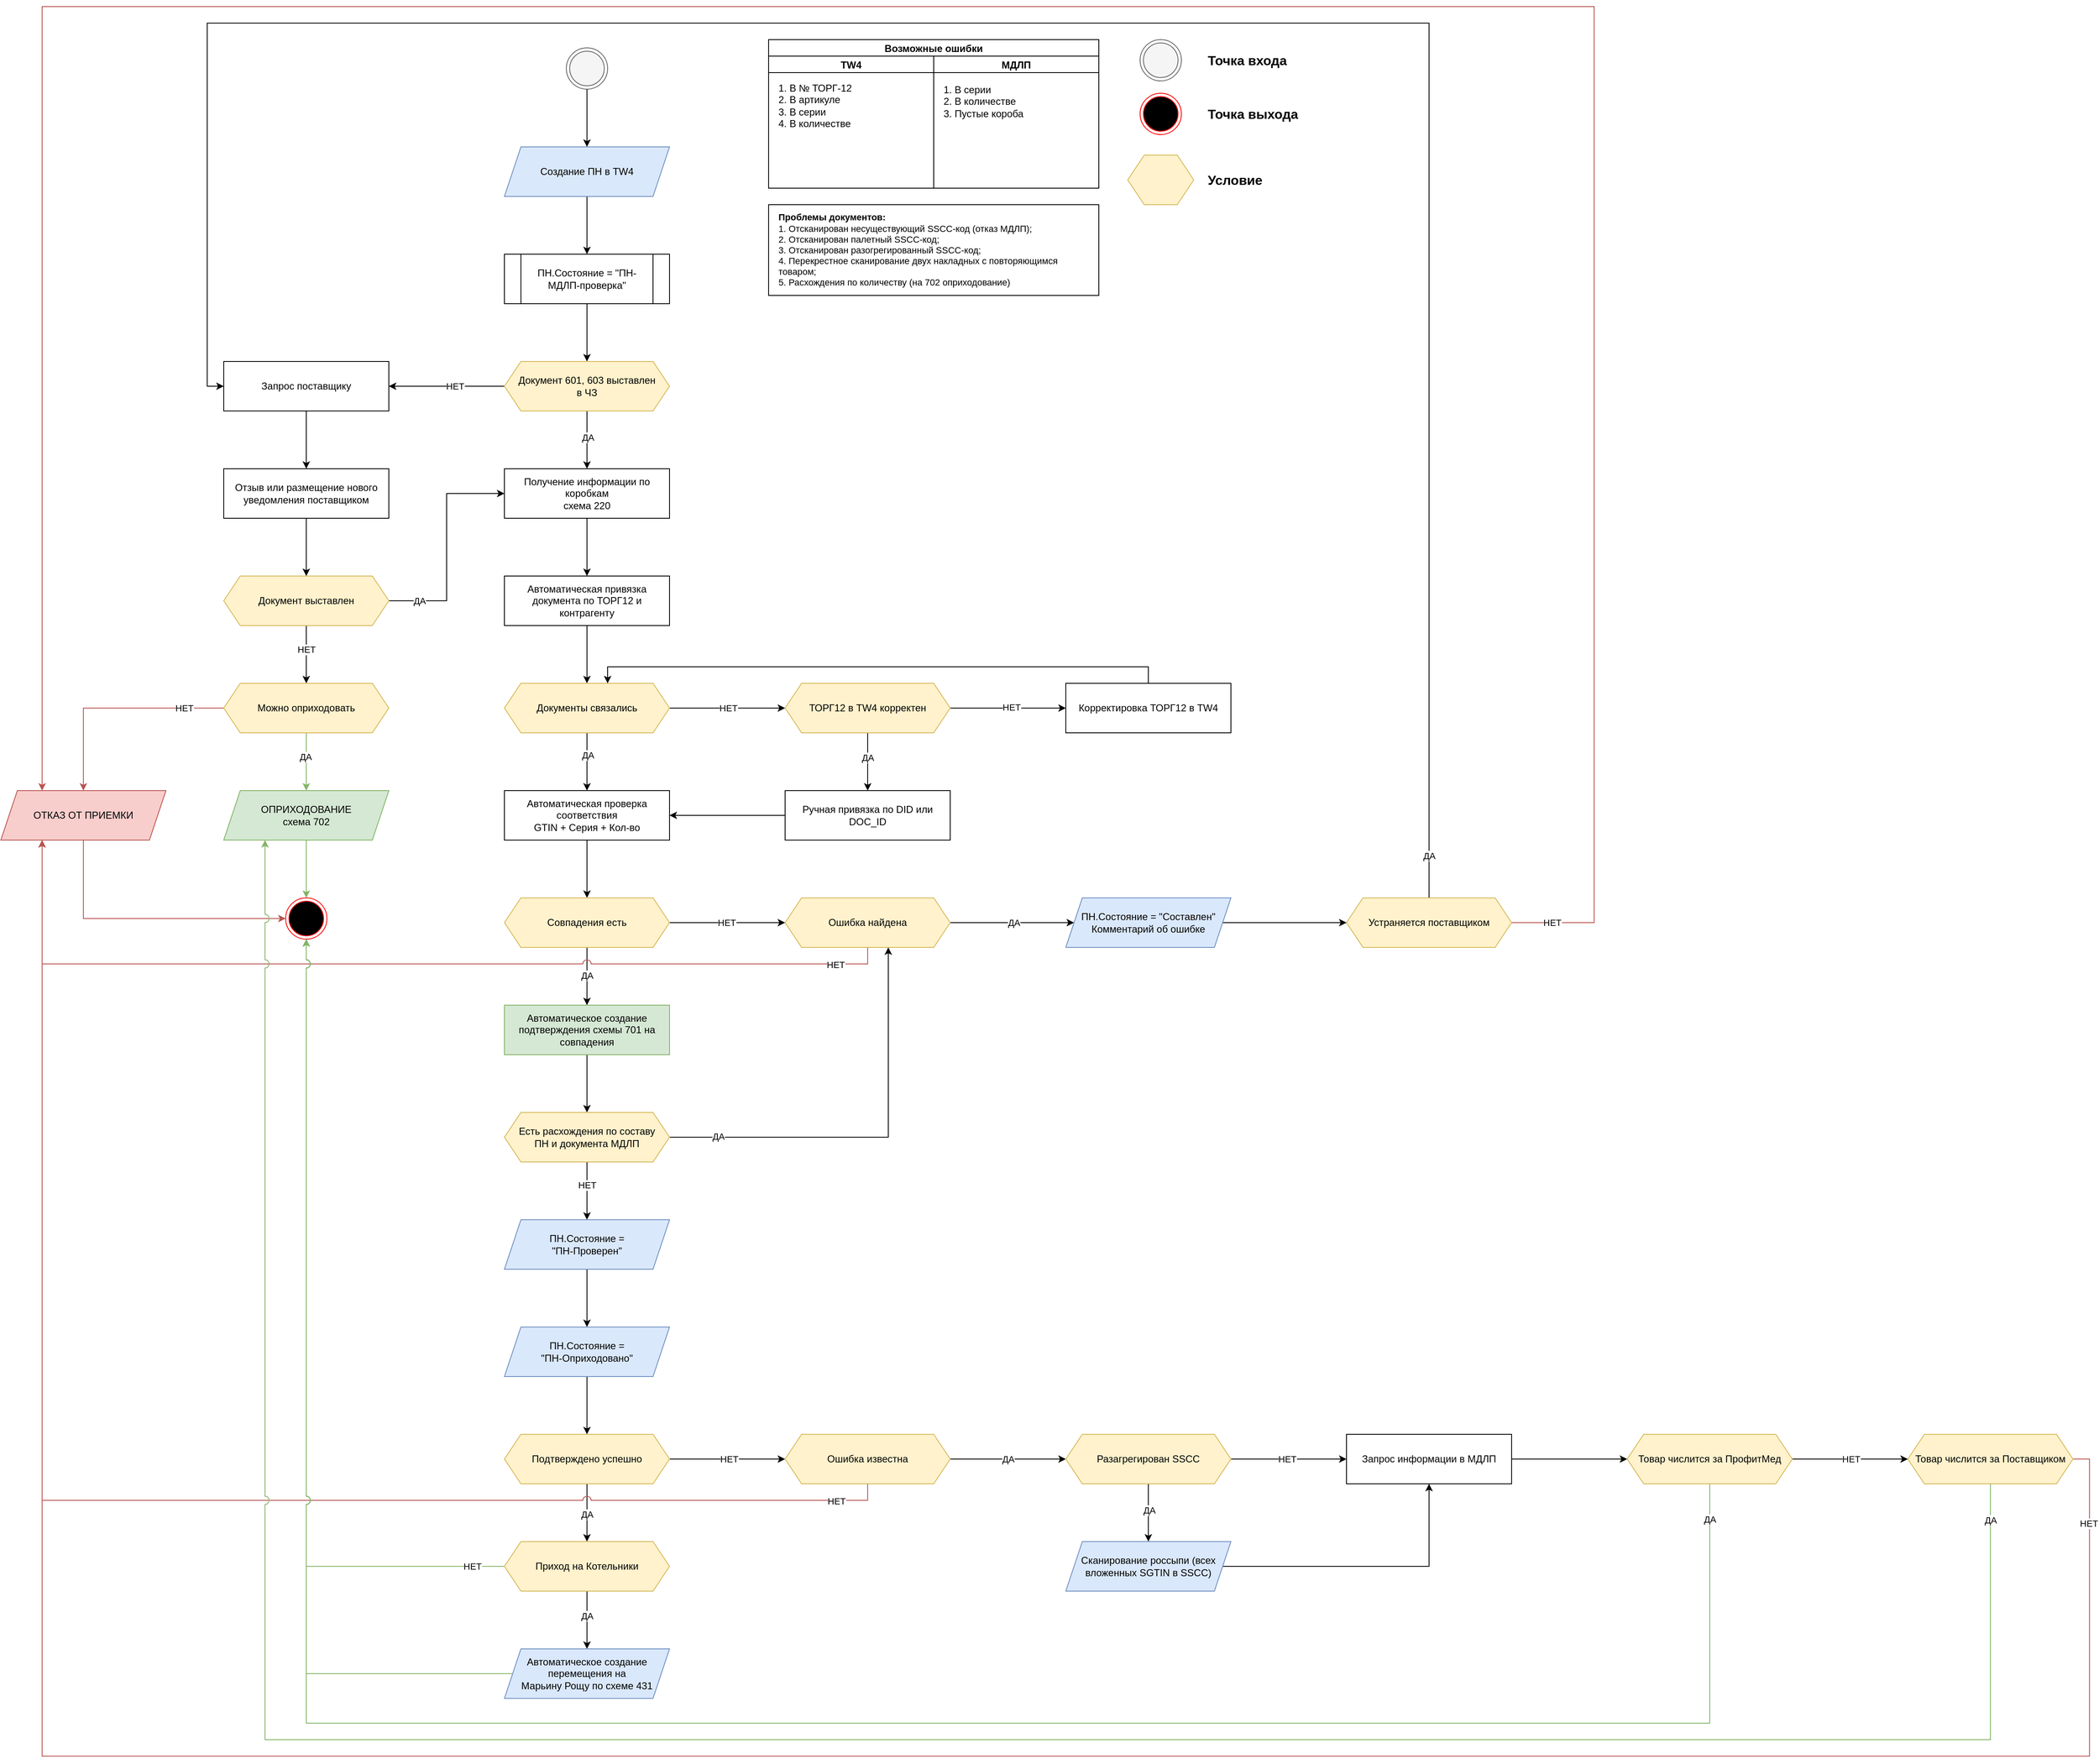<mxfile version="14.9.6" type="device"><diagram id="VbgSR8SCV77Nd3cfm2MS" name="Страница 1"><mxGraphModel dx="5485" dy="1340" grid="0" gridSize="10" guides="1" tooltips="1" connect="1" arrows="1" fold="1" page="0" pageScale="1" pageWidth="1169" pageHeight="827" math="0" shadow="0"><root><mxCell id="0"/><mxCell id="1" value="Култышев" style="locked=1;" parent="0" visible="0"/><mxCell id="vZ8vgvvz1-3JUgeJensD-106" value="Ручное подтверждение" style="rounded=1;whiteSpace=wrap;html=1;shadow=0;fontSize=11;verticalAlign=bottom;fillColor=#b0e3e6;strokeColor=#0e8088;" parent="1" vertex="1"><mxGeometry x="1939" y="-20" width="160" height="60" as="geometry"/></mxCell><mxCell id="vZ8vgvvz1-3JUgeJensD-1" value="Приход товара на склад" style="ellipse;whiteSpace=wrap;html=1;fillColor=#60a917;strokeColor=#2D7600;fontColor=#ffffff;" parent="1" vertex="1"><mxGeometry x="40" y="580" width="160" height="60" as="geometry"/></mxCell><mxCell id="vZ8vgvvz1-3JUgeJensD-5" style="edgeStyle=orthogonalEdgeStyle;rounded=0;orthogonalLoop=1;jettySize=auto;html=1;exitX=1;exitY=0.5;exitDx=0;exitDy=0;" parent="1" source="vZ8vgvvz1-3JUgeJensD-2" target="vZ8vgvvz1-3JUgeJensD-4" edge="1"><mxGeometry relative="1" as="geometry"/></mxCell><mxCell id="vZ8vgvvz1-3JUgeJensD-2" value="Создание ПН в TW4" style="rounded=0;whiteSpace=wrap;html=1;fillColor=#d5e8d4;strokeColor=#82b366;" parent="1" vertex="1"><mxGeometry x="240" y="580" width="160" height="60" as="geometry"/></mxCell><mxCell id="vZ8vgvvz1-3JUgeJensD-3" value="" style="endArrow=classic;html=1;exitX=1;exitY=0.5;exitDx=0;exitDy=0;entryX=0;entryY=0.5;entryDx=0;entryDy=0;" parent="1" source="vZ8vgvvz1-3JUgeJensD-1" target="vZ8vgvvz1-3JUgeJensD-2" edge="1"><mxGeometry width="50" height="50" relative="1" as="geometry"><mxPoint x="560" y="420" as="sourcePoint"/><mxPoint x="610" y="370" as="targetPoint"/></mxGeometry></mxCell><mxCell id="vZ8vgvvz1-3JUgeJensD-7" style="edgeStyle=orthogonalEdgeStyle;rounded=0;orthogonalLoop=1;jettySize=auto;html=1;exitX=1;exitY=0.5;exitDx=0;exitDy=0;entryX=0;entryY=0.5;entryDx=0;entryDy=0;" parent="1" source="vZ8vgvvz1-3JUgeJensD-4" target="vZ8vgvvz1-3JUgeJensD-6" edge="1"><mxGeometry relative="1" as="geometry"/></mxCell><mxCell id="vZ8vgvvz1-3JUgeJensD-4" value="ПН в состоянии&amp;nbsp;&lt;br&gt;&quot;ПН-МДЛП-проверка&quot;" style="shape=parallelogram;perimeter=parallelogramPerimeter;whiteSpace=wrap;html=1;fixedSize=1;" parent="1" vertex="1"><mxGeometry x="440" y="580" width="160" height="60" as="geometry"/></mxCell><mxCell id="vZ8vgvvz1-3JUgeJensD-9" style="edgeStyle=orthogonalEdgeStyle;rounded=0;orthogonalLoop=1;jettySize=auto;html=1;exitX=1;exitY=0.5;exitDx=0;exitDy=0;entryX=0;entryY=0.5;entryDx=0;entryDy=0;" parent="1" source="vZ8vgvvz1-3JUgeJensD-6" target="vZ8vgvvz1-3JUgeJensD-8" edge="1"><mxGeometry relative="1" as="geometry"/></mxCell><mxCell id="R415BxHhBWTmAwka6K1e-23" value="ДА" style="edgeLabel;html=1;align=center;verticalAlign=middle;resizable=0;points=[];" parent="vZ8vgvvz1-3JUgeJensD-9" vertex="1" connectable="0"><mxGeometry x="0.08" relative="1" as="geometry"><mxPoint as="offset"/></mxGeometry></mxCell><mxCell id="vZ8vgvvz1-3JUgeJensD-22" style="edgeStyle=orthogonalEdgeStyle;rounded=0;orthogonalLoop=1;jettySize=auto;html=1;exitX=0.5;exitY=0;exitDx=0;exitDy=0;entryX=0.5;entryY=1;entryDx=0;entryDy=0;" parent="1" source="vZ8vgvvz1-3JUgeJensD-6" target="vZ8vgvvz1-3JUgeJensD-21" edge="1"><mxGeometry relative="1" as="geometry"/></mxCell><mxCell id="R415BxHhBWTmAwka6K1e-22" value="НЕТ" style="edgeLabel;html=1;align=center;verticalAlign=middle;resizable=0;points=[];" parent="vZ8vgvvz1-3JUgeJensD-22" vertex="1" connectable="0"><mxGeometry x="-0.012" relative="1" as="geometry"><mxPoint as="offset"/></mxGeometry></mxCell><mxCell id="vZ8vgvvz1-3JUgeJensD-6" value="Документ в МДЛП&lt;br&gt;есть (601,603)" style="rhombus;whiteSpace=wrap;html=1;fillColor=#e3c800;strokeColor=#B09500;fontColor=#000000;" parent="1" vertex="1"><mxGeometry x="640" y="580" width="160" height="60" as="geometry"/></mxCell><mxCell id="vZ8vgvvz1-3JUgeJensD-11" style="edgeStyle=orthogonalEdgeStyle;rounded=0;orthogonalLoop=1;jettySize=auto;html=1;exitX=1;exitY=0.5;exitDx=0;exitDy=0;entryX=0;entryY=0.5;entryDx=0;entryDy=0;" parent="1" source="vZ8vgvvz1-3JUgeJensD-8" target="vZ8vgvvz1-3JUgeJensD-10" edge="1"><mxGeometry relative="1" as="geometry"/></mxCell><mxCell id="vZ8vgvvz1-3JUgeJensD-8" value="220&lt;br&gt;вложенность коробок" style="shape=parallelogram;perimeter=parallelogramPerimeter;whiteSpace=wrap;html=1;fixedSize=1;fillColor=#dae8fc;strokeColor=#6c8ebf;gradientColor=#7ea6e0;" parent="1" vertex="1"><mxGeometry x="840" y="580" width="160" height="60" as="geometry"/></mxCell><mxCell id="vZ8vgvvz1-3JUgeJensD-13" style="edgeStyle=orthogonalEdgeStyle;rounded=0;orthogonalLoop=1;jettySize=auto;html=1;exitX=1;exitY=0.5;exitDx=0;exitDy=0;entryX=0;entryY=0.5;entryDx=0;entryDy=0;" parent="1" source="vZ8vgvvz1-3JUgeJensD-10" target="vZ8vgvvz1-3JUgeJensD-12" edge="1"><mxGeometry relative="1" as="geometry"/></mxCell><mxCell id="vZ8vgvvz1-3JUgeJensD-10" value="&lt;span&gt;Проверка соответствия&lt;/span&gt;&lt;br&gt;&lt;span&gt;ПН с документом 601&lt;/span&gt;" style="shape=process;whiteSpace=wrap;html=1;backgroundOutline=1;" parent="1" vertex="1"><mxGeometry x="1040" y="580" width="160" height="60" as="geometry"/></mxCell><mxCell id="vZ8vgvvz1-3JUgeJensD-15" style="edgeStyle=orthogonalEdgeStyle;rounded=0;orthogonalLoop=1;jettySize=auto;html=1;exitX=1;exitY=0.5;exitDx=0;exitDy=0;entryX=0;entryY=0.5;entryDx=0;entryDy=0;" parent="1" source="vZ8vgvvz1-3JUgeJensD-12" target="vZ8vgvvz1-3JUgeJensD-76" edge="1"><mxGeometry relative="1" as="geometry"/></mxCell><mxCell id="R415BxHhBWTmAwka6K1e-30" value="ДА" style="edgeLabel;html=1;align=center;verticalAlign=middle;resizable=0;points=[];" parent="vZ8vgvvz1-3JUgeJensD-15" vertex="1" connectable="0"><mxGeometry x="-0.04" y="2" relative="1" as="geometry"><mxPoint as="offset"/></mxGeometry></mxCell><mxCell id="vZ8vgvvz1-3JUgeJensD-12" value="Без ошибок?" style="rhombus;whiteSpace=wrap;html=1;fillColor=#e3c800;strokeColor=#B09500;fontColor=#000000;" parent="1" vertex="1"><mxGeometry x="1240" y="580" width="160" height="60" as="geometry"/></mxCell><mxCell id="vZ8vgvvz1-3JUgeJensD-17" style="edgeStyle=orthogonalEdgeStyle;rounded=0;orthogonalLoop=1;jettySize=auto;html=1;exitX=1;exitY=0.5;exitDx=0;exitDy=0;entryX=0;entryY=0.5;entryDx=0;entryDy=0;" parent="1" source="vZ8vgvvz1-3JUgeJensD-14" target="vZ8vgvvz1-3JUgeJensD-16" edge="1"><mxGeometry relative="1" as="geometry"/></mxCell><mxCell id="vZ8vgvvz1-3JUgeJensD-14" value="ПН в состоянии&amp;nbsp;&lt;br&gt;&quot;ПН-Проверен&quot;" style="shape=parallelogram;perimeter=parallelogramPerimeter;whiteSpace=wrap;html=1;fixedSize=1;gradientColor=#97d077;fillColor=#d5e8d4;strokeColor=#82b366;" parent="1" vertex="1"><mxGeometry x="1640" y="580" width="160" height="60" as="geometry"/></mxCell><mxCell id="vZ8vgvvz1-3JUgeJensD-19" style="edgeStyle=orthogonalEdgeStyle;rounded=0;orthogonalLoop=1;jettySize=auto;html=1;exitX=1;exitY=0.5;exitDx=0;exitDy=0;entryX=0;entryY=0.5;entryDx=0;entryDy=0;startArrow=none;" parent="1" source="vZ8vgvvz1-3JUgeJensD-78" target="vZ8vgvvz1-3JUgeJensD-18" edge="1"><mxGeometry relative="1" as="geometry"/></mxCell><mxCell id="R415BxHhBWTmAwka6K1e-43" value="ДА" style="edgeLabel;html=1;align=center;verticalAlign=middle;resizable=0;points=[];" parent="vZ8vgvvz1-3JUgeJensD-19" vertex="1" connectable="0"><mxGeometry x="-0.758" y="-2" relative="1" as="geometry"><mxPoint as="offset"/></mxGeometry></mxCell><mxCell id="vZ8vgvvz1-3JUgeJensD-87" style="edgeStyle=none;rounded=1;orthogonalLoop=1;jettySize=auto;html=1;exitX=1;exitY=0.5;exitDx=0;exitDy=0;entryX=0;entryY=0.5;entryDx=0;entryDy=0;fontSize=11;" parent="1" source="vZ8vgvvz1-3JUgeJensD-16" target="vZ8vgvvz1-3JUgeJensD-78" edge="1"><mxGeometry relative="1" as="geometry"/></mxCell><mxCell id="vZ8vgvvz1-3JUgeJensD-16" value="ПН в состоянии&amp;nbsp;&lt;br&gt;&quot;ПН-Оприходовано&quot;" style="shape=parallelogram;perimeter=parallelogramPerimeter;whiteSpace=wrap;html=1;fixedSize=1;gradientColor=#97d077;fillColor=#d5e8d4;strokeColor=#82b366;" parent="1" vertex="1"><mxGeometry x="1840" y="580" width="160" height="60" as="geometry"/></mxCell><mxCell id="vZ8vgvvz1-3JUgeJensD-18" value="КОНЕЦ" style="ellipse;whiteSpace=wrap;html=1;fillColor=#a0522d;strokeColor=#6D1F00;fontColor=#ffffff;" parent="1" vertex="1"><mxGeometry x="2440" y="580" width="160" height="60" as="geometry"/></mxCell><mxCell id="vZ8vgvvz1-3JUgeJensD-25" style="edgeStyle=orthogonalEdgeStyle;rounded=0;orthogonalLoop=1;jettySize=auto;html=1;exitX=0.5;exitY=0;exitDx=0;exitDy=0;entryX=0.5;entryY=1;entryDx=0;entryDy=0;fontSize=11;" parent="1" source="vZ8vgvvz1-3JUgeJensD-21" target="vZ8vgvvz1-3JUgeJensD-24" edge="1"><mxGeometry relative="1" as="geometry"/></mxCell><mxCell id="vZ8vgvvz1-3JUgeJensD-21" value="Запрос поставщику" style="rounded=1;whiteSpace=wrap;html=1;fillColor=#b0e3e6;verticalAlign=bottom;strokeColor=#0e8088;" parent="1" vertex="1"><mxGeometry x="640" y="480" width="161" height="60" as="geometry"/></mxCell><mxCell id="vZ8vgvvz1-3JUgeJensD-27" style="edgeStyle=orthogonalEdgeStyle;rounded=0;orthogonalLoop=1;jettySize=auto;html=1;exitX=0.5;exitY=0;exitDx=0;exitDy=0;entryX=0.5;entryY=1;entryDx=0;entryDy=0;fontSize=11;" parent="1" source="vZ8vgvvz1-3JUgeJensD-24" edge="1"><mxGeometry relative="1" as="geometry"><mxPoint x="719.5" y="340" as="targetPoint"/></mxGeometry></mxCell><mxCell id="vZ8vgvvz1-3JUgeJensD-24" value="Поставщик:&lt;br&gt;Отзыв и размещение нового уведомления, или дополнение имеющегося" style="rounded=0;whiteSpace=wrap;html=1;" parent="1" vertex="1"><mxGeometry x="640" y="380" width="160" height="60" as="geometry"/></mxCell><mxCell id="vZ8vgvvz1-3JUgeJensD-31" style="edgeStyle=orthogonalEdgeStyle;rounded=1;orthogonalLoop=1;jettySize=auto;html=1;exitX=1;exitY=0.5;exitDx=0;exitDy=0;entryX=0;entryY=0.5;entryDx=0;entryDy=0;fontSize=11;" parent="1" source="R415BxHhBWTmAwka6K1e-14" target="vZ8vgvvz1-3JUgeJensD-30" edge="1"><mxGeometry relative="1" as="geometry"><Array as="points"><mxPoint x="860" y="210"/><mxPoint x="860" y="-190"/></Array><mxPoint x="719.5" y="280" as="sourcePoint"/></mxGeometry></mxCell><mxCell id="R415BxHhBWTmAwka6K1e-19" value="НЕТ" style="edgeLabel;html=1;align=center;verticalAlign=middle;resizable=0;points=[];" parent="vZ8vgvvz1-3JUgeJensD-31" vertex="1" connectable="0"><mxGeometry x="-0.968" relative="1" as="geometry"><mxPoint as="offset"/></mxGeometry></mxCell><mxCell id="vZ8vgvvz1-3JUgeJensD-32" style="edgeStyle=orthogonalEdgeStyle;rounded=1;orthogonalLoop=1;jettySize=auto;html=1;entryX=0;entryY=0.5;entryDx=0;entryDy=0;fontSize=11;exitX=0;exitY=0.5;exitDx=0;exitDy=0;" parent="1" source="R415BxHhBWTmAwka6K1e-14" target="vZ8vgvvz1-3JUgeJensD-29" edge="1"><mxGeometry relative="1" as="geometry"><mxPoint x="719.5" y="280" as="sourcePoint"/><Array as="points"><mxPoint x="570" y="210"/><mxPoint x="570" y="-290"/></Array></mxGeometry></mxCell><mxCell id="R415BxHhBWTmAwka6K1e-18" value="ДА" style="edgeLabel;html=1;align=center;verticalAlign=middle;resizable=0;points=[];" parent="vZ8vgvvz1-3JUgeJensD-32" vertex="1" connectable="0"><mxGeometry x="-0.977" y="-2" relative="1" as="geometry"><mxPoint as="offset"/></mxGeometry></mxCell><mxCell id="vZ8vgvvz1-3JUgeJensD-29" value="702&lt;br&gt;оприходование" style="shape=parallelogram;perimeter=parallelogramPerimeter;whiteSpace=wrap;html=1;fixedSize=1;fillColor=#dae8fc;strokeColor=#6c8ebf;gradientColor=#7ea6e0;" parent="1" vertex="1"><mxGeometry x="2338" y="-320" width="160" height="60" as="geometry"/></mxCell><mxCell id="vZ8vgvvz1-3JUgeJensD-30" value="Отказ от приемки" style="rounded=0;whiteSpace=wrap;html=1;strokeWidth=1;fillColor=#f8cecc;strokeColor=#b85450;gradientColor=#ea6b66;" parent="1" vertex="1"><mxGeometry x="2338" y="-220" width="160" height="60" as="geometry"/></mxCell><mxCell id="vZ8vgvvz1-3JUgeJensD-37" value="" style="endArrow=classic;html=1;fontSize=11;exitX=0;exitY=0.5;exitDx=0;exitDy=0;entryX=0;entryY=0;entryDx=0;entryDy=0;" parent="1" source="R415BxHhBWTmAwka6K1e-6" target="vZ8vgvvz1-3JUgeJensD-6" edge="1"><mxGeometry width="50" height="50" relative="1" as="geometry"><mxPoint x="649" y="310" as="sourcePoint"/><mxPoint x="840" y="370" as="targetPoint"/><Array as="points"><mxPoint x="620" y="310"/><mxPoint x="620" y="440"/><mxPoint x="620" y="560"/></Array></mxGeometry></mxCell><mxCell id="R415BxHhBWTmAwka6K1e-24" value="ДА" style="edgeLabel;html=1;align=center;verticalAlign=middle;resizable=0;points=[];" parent="vZ8vgvvz1-3JUgeJensD-37" vertex="1" connectable="0"><mxGeometry x="-0.666" y="-1" relative="1" as="geometry"><mxPoint as="offset"/></mxGeometry></mxCell><mxCell id="vZ8vgvvz1-3JUgeJensD-38" value="" style="shape=actor;whiteSpace=wrap;html=1;fillColor=#76608a;strokeColor=#432D57;fontColor=#ffffff;shadow=1;" parent="1" vertex="1"><mxGeometry x="706.69" y="490" width="25.62" height="30" as="geometry"/></mxCell><mxCell id="vZ8vgvvz1-3JUgeJensD-40" value="Поиск ошибки" style="rounded=1;whiteSpace=wrap;html=1;fillColor=#b0e3e6;strokeColor=#0e8088;verticalAlign=bottom;" parent="1" vertex="1"><mxGeometry x="1240" y="480" width="161" height="60" as="geometry"/></mxCell><mxCell id="vZ8vgvvz1-3JUgeJensD-41" value="" style="shape=actor;whiteSpace=wrap;html=1;fillColor=#76608a;strokeColor=#432D57;fontColor=#ffffff;shadow=1;" parent="1" vertex="1"><mxGeometry x="1307.19" y="490" width="25.62" height="30" as="geometry"/></mxCell><mxCell id="vZ8vgvvz1-3JUgeJensD-45" value="" style="endArrow=classic;html=1;fontSize=11;entryX=0.5;entryY=1;entryDx=0;entryDy=0;exitX=0.5;exitY=0;exitDx=0;exitDy=0;" parent="1" source="vZ8vgvvz1-3JUgeJensD-12" target="vZ8vgvvz1-3JUgeJensD-40" edge="1"><mxGeometry width="50" height="50" relative="1" as="geometry"><mxPoint x="790" y="420" as="sourcePoint"/><mxPoint x="840" y="370" as="targetPoint"/></mxGeometry></mxCell><mxCell id="R415BxHhBWTmAwka6K1e-29" value="НЕТ" style="edgeLabel;html=1;align=center;verticalAlign=middle;resizable=0;points=[];" parent="vZ8vgvvz1-3JUgeJensD-45" vertex="1" connectable="0"><mxGeometry x="-0.099" y="-2" relative="1" as="geometry"><mxPoint as="offset"/></mxGeometry></mxCell><mxCell id="vZ8vgvvz1-3JUgeJensD-64" style="edgeStyle=none;rounded=0;orthogonalLoop=1;jettySize=auto;html=1;exitX=0.5;exitY=0;exitDx=0;exitDy=0;entryX=0.5;entryY=1;entryDx=0;entryDy=0;fontSize=11;" parent="1" source="vZ8vgvvz1-3JUgeJensD-47" target="vZ8vgvvz1-3JUgeJensD-54" edge="1"><mxGeometry relative="1" as="geometry"/></mxCell><mxCell id="vZ8vgvvz1-3JUgeJensD-47" value="Ошибки" style="swimlane;childLayout=stackLayout;resizeParent=1;resizeParentMax=0;startSize=20;align=center;expand=0;collapsible=0;" parent="1" vertex="1"><mxGeometry x="1200" y="320" width="240" height="120" as="geometry"/></mxCell><mxCell id="vZ8vgvvz1-3JUgeJensD-48" value="Lane 1" style="swimlane;startSize=20;expand=0;" parent="vZ8vgvvz1-3JUgeJensD-47" vertex="1"><mxGeometry y="20" width="120" height="100" as="geometry"/></mxCell><mxCell id="vZ8vgvvz1-3JUgeJensD-49" value="при заведении ПН" style="swimlane;startSize=20;align=left;collapsible=0;" parent="vZ8vgvvz1-3JUgeJensD-48" vertex="1"><mxGeometry width="120" height="100" as="geometry"/></mxCell><mxCell id="vZ8vgvvz1-3JUgeJensD-50" value="1. В № ТОРГ-12&lt;br&gt;2. В артикуле&lt;br&gt;3. В серии&lt;br&gt;4. В количестве" style="text;html=1;align=left;verticalAlign=middle;resizable=0;points=[];autosize=1;strokeColor=none;fillColor=none;" parent="vZ8vgvvz1-3JUgeJensD-49" vertex="1"><mxGeometry x="10" y="30" width="100" height="60" as="geometry"/></mxCell><mxCell id="vZ8vgvvz1-3JUgeJensD-51" value="Lane 2" style="swimlane;startSize=20;" parent="vZ8vgvvz1-3JUgeJensD-47" vertex="1"><mxGeometry x="120" y="20" width="120" height="100" as="geometry"/></mxCell><mxCell id="vZ8vgvvz1-3JUgeJensD-52" value="В документе 601" style="swimlane;startSize=20;expand=0;collapsible=0;" parent="vZ8vgvvz1-3JUgeJensD-51" vertex="1"><mxGeometry width="120" height="100" as="geometry"/></mxCell><mxCell id="vZ8vgvvz1-3JUgeJensD-53" value="1. В серии&lt;br&gt;2. В количестве&lt;br&gt;3. Пустые короба" style="text;html=1;align=left;verticalAlign=middle;resizable=0;points=[];autosize=1;strokeColor=none;fillColor=none;" parent="vZ8vgvvz1-3JUgeJensD-52" vertex="1"><mxGeometry x="5" y="28" width="110" height="50" as="geometry"/></mxCell><mxCell id="vZ8vgvvz1-3JUgeJensD-66" style="edgeStyle=none;rounded=0;orthogonalLoop=1;jettySize=auto;html=1;exitX=0.5;exitY=0;exitDx=0;exitDy=0;entryX=0.5;entryY=1;entryDx=0;entryDy=0;fontSize=11;" parent="1" source="vZ8vgvvz1-3JUgeJensD-54" target="vZ8vgvvz1-3JUgeJensD-65" edge="1"><mxGeometry relative="1" as="geometry"/></mxCell><mxCell id="R415BxHhBWTmAwka6K1e-28" value="ДА" style="edgeLabel;html=1;align=center;verticalAlign=middle;resizable=0;points=[];" parent="vZ8vgvvz1-3JUgeJensD-66" vertex="1" connectable="0"><mxGeometry x="-0.05" relative="1" as="geometry"><mxPoint as="offset"/></mxGeometry></mxCell><mxCell id="vZ8vgvvz1-3JUgeJensD-54" value="Ошибка найдена?" style="rhombus;whiteSpace=wrap;html=1;fillColor=#e3c800;strokeColor=#B09500;fontColor=#000000;" parent="1" vertex="1"><mxGeometry x="1241" y="230" width="160" height="60" as="geometry"/></mxCell><mxCell id="vZ8vgvvz1-3JUgeJensD-56" value="" style="endArrow=classic;html=1;fontSize=11;entryX=0;entryY=1;entryDx=0;entryDy=0;exitX=0.5;exitY=0;exitDx=0;exitDy=0;" parent="1" source="vZ8vgvvz1-3JUgeJensD-40" target="vZ8vgvvz1-3JUgeJensD-52" edge="1"><mxGeometry width="50" height="50" relative="1" as="geometry"><mxPoint x="790" y="420" as="sourcePoint"/><mxPoint x="840" y="370" as="targetPoint"/></mxGeometry></mxCell><mxCell id="vZ8vgvvz1-3JUgeJensD-68" style="edgeStyle=none;rounded=1;orthogonalLoop=1;jettySize=auto;html=1;exitX=0;exitY=0.5;exitDx=0;exitDy=0;entryX=0.5;entryY=0;entryDx=0;entryDy=0;fontSize=11;" parent="1" source="R415BxHhBWTmAwka6K1e-8" target="vZ8vgvvz1-3JUgeJensD-4" edge="1"><mxGeometry relative="1" as="geometry"><Array as="points"><mxPoint x="1010" y="-40"/><mxPoint x="520" y="-40"/></Array></mxGeometry></mxCell><mxCell id="R415BxHhBWTmAwka6K1e-25" value="НЕТ" style="edgeLabel;html=1;align=center;verticalAlign=middle;resizable=0;points=[];" parent="vZ8vgvvz1-3JUgeJensD-68" vertex="1" connectable="0"><mxGeometry x="-0.958" y="1" relative="1" as="geometry"><mxPoint as="offset"/></mxGeometry></mxCell><mxCell id="vZ8vgvvz1-3JUgeJensD-71" style="edgeStyle=none;rounded=1;orthogonalLoop=1;jettySize=auto;html=1;exitX=0;exitY=0.5;exitDx=0;exitDy=0;entryX=1;entryY=0.5;entryDx=0;entryDy=0;fontSize=11;targetPerimeterSpacing=11;startSize=15;jumpStyle=arc;" parent="1" source="vZ8vgvvz1-3JUgeJensD-59" target="vZ8vgvvz1-3JUgeJensD-21" edge="1"><mxGeometry relative="1" as="geometry"><Array as="points"><mxPoint x="920" y="60"/><mxPoint x="920" y="510"/></Array></mxGeometry></mxCell><mxCell id="R415BxHhBWTmAwka6K1e-32" value="НЕТ" style="edgeLabel;html=1;align=center;verticalAlign=middle;resizable=0;points=[];" parent="vZ8vgvvz1-3JUgeJensD-71" vertex="1" connectable="0"><mxGeometry x="-0.942" y="1" relative="1" as="geometry"><mxPoint as="offset"/></mxGeometry></mxCell><mxCell id="vZ8vgvvz1-3JUgeJensD-74" style="edgeStyle=none;rounded=1;orthogonalLoop=1;jettySize=auto;html=1;fontSize=11;entryX=0;entryY=0.5;entryDx=0;entryDy=0;jumpStyle=arc;jumpSize=10;" parent="1" target="vZ8vgvvz1-3JUgeJensD-30" edge="1"><mxGeometry relative="1" as="geometry"><mxPoint x="1240" y="260" as="sourcePoint"/><Array as="points"><mxPoint x="1180" y="260"/><mxPoint x="1080" y="260"/><mxPoint x="1080" y="-190"/></Array><mxPoint x="1080" y="-190" as="targetPoint"/></mxGeometry></mxCell><mxCell id="R415BxHhBWTmAwka6K1e-31" value="НЕТ" style="edgeLabel;html=1;align=center;verticalAlign=middle;resizable=0;points=[];" parent="vZ8vgvvz1-3JUgeJensD-74" vertex="1" connectable="0"><mxGeometry x="-0.973" y="1" relative="1" as="geometry"><mxPoint as="offset"/></mxGeometry></mxCell><mxCell id="vZ8vgvvz1-3JUgeJensD-59" value="Ошибка исправлена?" style="rhombus;whiteSpace=wrap;html=1;fillColor=#e3c800;strokeColor=#B09500;fontColor=#000000;" parent="1" vertex="1"><mxGeometry x="1241" y="30" width="160" height="60" as="geometry"/></mxCell><mxCell id="vZ8vgvvz1-3JUgeJensD-70" style="edgeStyle=none;rounded=1;orthogonalLoop=1;jettySize=auto;html=1;exitX=0.5;exitY=0;exitDx=0;exitDy=0;entryX=0.5;entryY=1;entryDx=0;entryDy=0;fontSize=11;" parent="1" source="vZ8vgvvz1-3JUgeJensD-65" target="vZ8vgvvz1-3JUgeJensD-59" edge="1"><mxGeometry relative="1" as="geometry"/></mxCell><mxCell id="vZ8vgvvz1-3JUgeJensD-65" value="Возвращение ПН в состояние &quot;Составлен&quot; . Комментарий приёмке о виде ошибки." style="rounded=1;whiteSpace=wrap;html=1;" parent="1" vertex="1"><mxGeometry x="1241" y="130" width="160" height="60" as="geometry"/></mxCell><mxCell id="vZ8vgvvz1-3JUgeJensD-73" value="" style="endArrow=classic;html=1;fontSize=11;exitX=1;exitY=0.5;exitDx=0;exitDy=0;entryX=1;entryY=0;entryDx=0;entryDy=0;" parent="1" source="R415BxHhBWTmAwka6K1e-8" target="vZ8vgvvz1-3JUgeJensD-12" edge="1"><mxGeometry width="50" height="50" relative="1" as="geometry"><mxPoint x="1110" y="420" as="sourcePoint"/><mxPoint x="1160" y="370" as="targetPoint"/><Array as="points"><mxPoint x="1460" y="-40"/><mxPoint x="1460" y="10"/><mxPoint x="1460" y="40"/><mxPoint x="1460" y="540"/></Array></mxGeometry></mxCell><mxCell id="R415BxHhBWTmAwka6K1e-26" value="ДА" style="edgeLabel;html=1;align=center;verticalAlign=middle;resizable=0;points=[];" parent="vZ8vgvvz1-3JUgeJensD-73" vertex="1" connectable="0"><mxGeometry x="-0.923" y="-1" relative="1" as="geometry"><mxPoint as="offset"/></mxGeometry></mxCell><mxCell id="vZ8vgvvz1-3JUgeJensD-76" value="701&lt;br&gt;подтверждение" style="shape=parallelogram;perimeter=parallelogramPerimeter;whiteSpace=wrap;html=1;fixedSize=1;fillColor=#dae8fc;strokeColor=#6c8ebf;gradientColor=#7ea6e0;" parent="1" vertex="1"><mxGeometry x="1440" y="580" width="160" height="60" as="geometry"/></mxCell><mxCell id="vZ8vgvvz1-3JUgeJensD-77" value="" style="endArrow=classic;html=1;fontSize=11;exitX=1;exitY=0.5;exitDx=0;exitDy=0;entryX=0;entryY=0.5;entryDx=0;entryDy=0;" parent="1" source="vZ8vgvvz1-3JUgeJensD-76" target="vZ8vgvvz1-3JUgeJensD-14" edge="1"><mxGeometry width="50" height="50" relative="1" as="geometry"><mxPoint x="1330" y="400" as="sourcePoint"/><mxPoint x="1380" y="350" as="targetPoint"/></mxGeometry></mxCell><mxCell id="vZ8vgvvz1-3JUgeJensD-78" value="Без проблем?" style="rhombus;whiteSpace=wrap;html=1;fillColor=#e3c800;strokeColor=#B09500;fontColor=#000000;" parent="1" vertex="1"><mxGeometry x="2040" y="580" width="160" height="60" as="geometry"/></mxCell><mxCell id="vZ8vgvvz1-3JUgeJensD-81" value="Запрос информации в базе МДЛП" style="rounded=1;whiteSpace=wrap;html=1;shadow=0;fontSize=11;verticalAlign=bottom;fillColor=#b0e3e6;strokeColor=#0e8088;" parent="1" vertex="1"><mxGeometry x="1939" y="80" width="160" height="60" as="geometry"/></mxCell><mxCell id="vZ8vgvvz1-3JUgeJensD-82" value="" style="endArrow=classic;html=1;fontSize=11;exitX=0.5;exitY=0;exitDx=0;exitDy=0;" parent="1" source="vZ8vgvvz1-3JUgeJensD-78" edge="1"><mxGeometry width="50" height="50" relative="1" as="geometry"><mxPoint x="1950" y="440" as="sourcePoint"/><mxPoint x="2120" y="540" as="targetPoint"/></mxGeometry></mxCell><mxCell id="R415BxHhBWTmAwka6K1e-42" value="НЕТ" style="edgeLabel;html=1;align=center;verticalAlign=middle;resizable=0;points=[];" parent="vZ8vgvvz1-3JUgeJensD-82" vertex="1" connectable="0"><mxGeometry x="-0.4" y="-1" relative="1" as="geometry"><mxPoint as="offset"/></mxGeometry></mxCell><mxCell id="vZ8vgvvz1-3JUgeJensD-90" style="edgeStyle=none;rounded=1;orthogonalLoop=1;jettySize=auto;html=1;exitX=0.5;exitY=0;exitDx=0;exitDy=0;entryX=0.5;entryY=1;entryDx=0;entryDy=0;fontSize=11;" parent="1" source="vZ8vgvvz1-3JUgeJensD-86" target="vZ8vgvvz1-3JUgeJensD-89" edge="1"><mxGeometry relative="1" as="geometry"/></mxCell><mxCell id="vZ8vgvvz1-3JUgeJensD-86" value="Поиск проблемы" style="rounded=1;whiteSpace=wrap;html=1;shadow=0;fontSize=11;verticalAlign=bottom;fillColor=#b0e3e6;strokeColor=#0e8088;" parent="1" vertex="1"><mxGeometry x="2040" y="490" width="160" height="60" as="geometry"/></mxCell><mxCell id="vZ8vgvvz1-3JUgeJensD-88" value="" style="shape=actor;whiteSpace=wrap;html=1;fillColor=#76608a;strokeColor=#432D57;fontColor=#ffffff;shadow=1;" parent="1" vertex="1"><mxGeometry x="2107.19" y="500" width="25.62" height="30" as="geometry"/></mxCell><mxCell id="vZ8vgvvz1-3JUgeJensD-89" value="Проблема найдена?" style="rhombus;whiteSpace=wrap;html=1;fillColor=#e3c800;strokeColor=#B09500;fontColor=#000000;" parent="1" vertex="1"><mxGeometry x="2040" y="400" width="160" height="60" as="geometry"/></mxCell><mxCell id="vZ8vgvvz1-3JUgeJensD-91" value="&lt;div style=&quot;&quot;&gt;&lt;b&gt;Проблемы документов:&lt;/b&gt;&lt;/div&gt;&lt;div style=&quot;&quot;&gt;&lt;span&gt;1. Отсканирован несуществующий SSCC-код (отказ МДЛП);&lt;/span&gt;&lt;/div&gt;&lt;div style=&quot;&quot;&gt;&lt;span&gt;2. Отсканирован палетный SSCC-код;&lt;/span&gt;&lt;/div&gt;&lt;div style=&quot;&quot;&gt;&lt;span&gt;3. Отсканирован разогрегированный SSCC-код;&lt;/span&gt;&lt;/div&gt;&lt;div style=&quot;&quot;&gt;&lt;span&gt;4. Перекрестное сканирование двух накладных с повторяющимся товаром;&lt;/span&gt;&lt;/div&gt;&lt;div style=&quot;&quot;&gt;&lt;span&gt;5. Расхождения по количеству (на 702 оприходование)&lt;/span&gt;&lt;/div&gt;" style="rounded=0;whiteSpace=wrap;html=1;shadow=0;fontSize=11;gradientColor=none;verticalAlign=middle;align=left;" parent="1" vertex="1"><mxGeometry x="1970" y="260" width="300" height="110" as="geometry"/></mxCell><mxCell id="vZ8vgvvz1-3JUgeJensD-92" value="" style="endArrow=classic;html=1;fontSize=11;entryX=0.5;entryY=1;entryDx=0;entryDy=0;exitX=0.5;exitY=0;exitDx=0;exitDy=0;" parent="1" source="vZ8vgvvz1-3JUgeJensD-89" target="vZ8vgvvz1-3JUgeJensD-91" edge="1"><mxGeometry width="50" height="50" relative="1" as="geometry"><mxPoint x="1770" y="390" as="sourcePoint"/><mxPoint x="1820" y="340" as="targetPoint"/></mxGeometry></mxCell><mxCell id="R415BxHhBWTmAwka6K1e-44" value="ДА" style="edgeLabel;html=1;align=center;verticalAlign=middle;resizable=0;points=[];" parent="vZ8vgvvz1-3JUgeJensD-92" vertex="1" connectable="0"><mxGeometry x="-0.133" relative="1" as="geometry"><mxPoint as="offset"/></mxGeometry></mxCell><mxCell id="vZ8vgvvz1-3JUgeJensD-100" value="Проблема решена?" style="rhombus;whiteSpace=wrap;html=1;fillColor=#e3c800;strokeColor=#B09500;fontColor=#000000;" parent="1" vertex="1"><mxGeometry x="2338" y="-20" width="160" height="60" as="geometry"/></mxCell><mxCell id="vZ8vgvvz1-3JUgeJensD-107" value="" style="endArrow=classic;html=1;fontSize=12;exitX=0;exitY=0.5;exitDx=0;exitDy=0;entryX=0.5;entryY=1;entryDx=0;entryDy=0;" parent="1" source="vZ8vgvvz1-3JUgeJensD-96" target="vZ8vgvvz1-3JUgeJensD-81" edge="1"><mxGeometry width="50" height="50" relative="1" as="geometry"><mxPoint x="1230" y="250" as="sourcePoint"/><mxPoint x="1280" y="200" as="targetPoint"/><Array as="points"><mxPoint x="2019" y="200"/></Array></mxGeometry></mxCell><mxCell id="R415BxHhBWTmAwka6K1e-37" value="ДА" style="edgeLabel;html=1;align=center;verticalAlign=middle;resizable=0;points=[];" parent="vZ8vgvvz1-3JUgeJensD-107" vertex="1" connectable="0"><mxGeometry x="-0.82" y="1" relative="1" as="geometry"><mxPoint x="-14" y="-11" as="offset"/></mxGeometry></mxCell><mxCell id="vZ8vgvvz1-3JUgeJensD-110" value="" style="endArrow=classic;html=1;fontSize=12;exitX=1;exitY=0.5;exitDx=0;exitDy=0;entryX=0.5;entryY=1;entryDx=0;entryDy=0;" parent="1" source="vZ8vgvvz1-3JUgeJensD-96" target="vZ8vgvvz1-3JUgeJensD-98" edge="1"><mxGeometry width="50" height="50" relative="1" as="geometry"><mxPoint x="2100" y="80" as="sourcePoint"/><mxPoint x="2120" y="80" as="targetPoint"/><Array as="points"><mxPoint x="2220" y="200"/></Array></mxGeometry></mxCell><mxCell id="R415BxHhBWTmAwka6K1e-39" value="НЕТ" style="edgeLabel;html=1;align=center;verticalAlign=middle;resizable=0;points=[];" parent="vZ8vgvvz1-3JUgeJensD-110" vertex="1" connectable="0"><mxGeometry x="-0.225" relative="1" as="geometry"><mxPoint as="offset"/></mxGeometry></mxCell><mxCell id="vZ8vgvvz1-3JUgeJensD-111" value="НЕТ" style="text;html=1;align=center;verticalAlign=middle;resizable=0;points=[];autosize=1;strokeColor=none;fillColor=none;fontSize=11;" parent="1" vertex="1"><mxGeometry x="2090" y="190" width="40" height="20" as="geometry"/></mxCell><mxCell id="vZ8vgvvz1-3JUgeJensD-105" value="" style="shape=actor;whiteSpace=wrap;html=1;fillColor=#76608a;strokeColor=#432D57;fontColor=#ffffff;shadow=1;" parent="1" vertex="1"><mxGeometry x="2006.19" y="-15" width="25.62" height="30" as="geometry"/></mxCell><mxCell id="vZ8vgvvz1-3JUgeJensD-116" value="" style="endArrow=classic;html=1;fontSize=12;exitX=0.5;exitY=0;exitDx=0;exitDy=0;entryX=0;entryY=0.5;entryDx=0;entryDy=0;" parent="1" source="vZ8vgvvz1-3JUgeJensD-115" target="vZ8vgvvz1-3JUgeJensD-106" edge="1"><mxGeometry width="50" height="50" relative="1" as="geometry"><mxPoint x="1140" y="150" as="sourcePoint"/><mxPoint x="1190" y="100" as="targetPoint"/><Array as="points"><mxPoint x="1817" y="10"/></Array></mxGeometry></mxCell><mxCell id="R415BxHhBWTmAwka6K1e-36" value="ДА" style="edgeLabel;html=1;align=center;verticalAlign=middle;resizable=0;points=[];" parent="vZ8vgvvz1-3JUgeJensD-116" vertex="1" connectable="0"><mxGeometry x="-0.792" relative="1" as="geometry"><mxPoint as="offset"/></mxGeometry></mxCell><mxCell id="vZ8vgvvz1-3JUgeJensD-119" value="НЕТ" style="text;html=1;align=center;verticalAlign=middle;resizable=0;points=[];autosize=1;strokeColor=none;fillColor=none;fontSize=11;" parent="1" vertex="1"><mxGeometry x="1797" y="90" width="40" height="20" as="geometry"/></mxCell><mxCell id="vZ8vgvvz1-3JUgeJensD-120" value="Требование складу на пересканирование упаковок (SGTIN)" style="rounded=1;whiteSpace=wrap;html=1;shadow=0;fontSize=12;gradientColor=none;verticalAlign=middle;" parent="1" vertex="1"><mxGeometry x="2140" y="-120" width="160" height="60" as="geometry"/></mxCell><mxCell id="vZ8vgvvz1-3JUgeJensD-125" value="Товар числится на поставщике" style="rhombus;whiteSpace=wrap;html=1;fillColor=#e3c800;strokeColor=#B09500;fontColor=#000000;" parent="1" vertex="1"><mxGeometry x="1540" y="80" width="160" height="60" as="geometry"/></mxCell><mxCell id="vZ8vgvvz1-3JUgeJensD-126" value="" style="endArrow=classic;html=1;fontSize=12;exitX=0;exitY=0.5;exitDx=0;exitDy=0;entryX=1;entryY=0.5;entryDx=0;entryDy=0;" parent="1" source="vZ8vgvvz1-3JUgeJensD-115" target="vZ8vgvvz1-3JUgeJensD-125" edge="1"><mxGeometry width="50" height="50" relative="1" as="geometry"><mxPoint x="1389" y="150" as="sourcePoint"/><mxPoint x="1680" y="-90" as="targetPoint"/><Array as="points"/></mxGeometry></mxCell><mxCell id="R415BxHhBWTmAwka6K1e-35" value="НЕТ" style="edgeLabel;html=1;align=center;verticalAlign=middle;resizable=0;points=[];" parent="vZ8vgvvz1-3JUgeJensD-126" vertex="1" connectable="0"><mxGeometry x="-0.081" y="2" relative="1" as="geometry"><mxPoint as="offset"/></mxGeometry></mxCell><mxCell id="vZ8vgvvz1-3JUgeJensD-84" value="" style="shape=actor;whiteSpace=wrap;html=1;fillColor=#76608a;strokeColor=#432D57;fontColor=#ffffff;shadow=1;" parent="1" vertex="1"><mxGeometry x="2006.19" y="80" width="25.62" height="30" as="geometry"/></mxCell><mxCell id="vZ8vgvvz1-3JUgeJensD-115" value="В базе МДЛП товар числится на нас" style="rhombus;whiteSpace=wrap;html=1;fillColor=#e3c800;strokeColor=#B09500;fontColor=#000000;" parent="1" vertex="1"><mxGeometry x="1737" y="80" width="160" height="60" as="geometry"/></mxCell><mxCell id="vZ8vgvvz1-3JUgeJensD-130" value="" style="endArrow=classic;html=1;fontSize=12;exitX=0.5;exitY=1;exitDx=0;exitDy=0;entryX=1;entryY=0;entryDx=0;entryDy=0;" parent="1" source="vZ8vgvvz1-3JUgeJensD-100" target="vZ8vgvvz1-3JUgeJensD-78" edge="1"><mxGeometry width="50" height="50" relative="1" as="geometry"><mxPoint x="2040" y="240" as="sourcePoint"/><mxPoint x="2090" y="190" as="targetPoint"/><Array as="points"><mxPoint x="2418" y="490"/></Array></mxGeometry></mxCell><mxCell id="R415BxHhBWTmAwka6K1e-40" value="ДА" style="edgeLabel;html=1;align=center;verticalAlign=middle;resizable=0;points=[];" parent="vZ8vgvvz1-3JUgeJensD-130" vertex="1" connectable="0"><mxGeometry x="-0.879" relative="1" as="geometry"><mxPoint as="offset"/></mxGeometry></mxCell><mxCell id="vZ8vgvvz1-3JUgeJensD-131" value="" style="endArrow=classic;html=1;fontSize=12;exitX=1;exitY=0.5;exitDx=0;exitDy=0;entryX=0;entryY=0.5;entryDx=0;entryDy=0;" parent="1" source="vZ8vgvvz1-3JUgeJensD-106" target="vZ8vgvvz1-3JUgeJensD-100" edge="1"><mxGeometry width="50" height="50" relative="1" as="geometry"><mxPoint x="2040" y="240" as="sourcePoint"/><mxPoint x="2090" y="190" as="targetPoint"/></mxGeometry></mxCell><mxCell id="vZ8vgvvz1-3JUgeJensD-135" value="" style="endArrow=classic;html=1;fontSize=12;exitX=0;exitY=0.5;exitDx=0;exitDy=0;startArrow=none;entryX=1;entryY=0.5;entryDx=0;entryDy=0;" parent="1" source="vZ8vgvvz1-3JUgeJensD-98" target="vZ8vgvvz1-3JUgeJensD-81" edge="1"><mxGeometry width="50" height="50" relative="1" as="geometry"><mxPoint x="1790" y="240" as="sourcePoint"/><mxPoint x="2120" y="240" as="targetPoint"/><Array as="points"/></mxGeometry></mxCell><mxCell id="vZ8vgvvz1-3JUgeJensD-136" value="" style="endArrow=classic;html=1;fontSize=12;exitX=0;exitY=0.5;exitDx=0;exitDy=0;startArrow=none;" parent="1" source="vZ8vgvvz1-3JUgeJensD-89" edge="1"><mxGeometry width="50" height="50" relative="1" as="geometry"><mxPoint x="1790" y="240" as="sourcePoint"/><mxPoint x="2340" y="-190" as="targetPoint"/><Array as="points"><mxPoint x="2020" y="430"/><mxPoint x="1490" y="430"/><mxPoint x="1490" y="-190"/></Array></mxGeometry></mxCell><mxCell id="R415BxHhBWTmAwka6K1e-38" value="НЕТ" style="edgeLabel;html=1;align=center;verticalAlign=middle;resizable=0;points=[];" parent="vZ8vgvvz1-3JUgeJensD-136" vertex="1" connectable="0"><mxGeometry x="-0.981" y="1" relative="1" as="geometry"><mxPoint as="offset"/></mxGeometry></mxCell><mxCell id="YhdUMl7Zyyi0Ihl6ZGrt-1" value="" style="endArrow=classic;html=1;exitX=0.5;exitY=0;exitDx=0;exitDy=0;entryX=0.5;entryY=1;entryDx=0;entryDy=0;" parent="1" source="vZ8vgvvz1-3JUgeJensD-100" target="R415BxHhBWTmAwka6K1e-45" edge="1"><mxGeometry width="50" height="50" relative="1" as="geometry"><mxPoint x="2050" y="-30" as="sourcePoint"/><mxPoint x="2100" y="-80" as="targetPoint"/><Array as="points"/></mxGeometry></mxCell><mxCell id="R415BxHhBWTmAwka6K1e-41" value="НЕТ" style="edgeLabel;html=1;align=center;verticalAlign=middle;resizable=0;points=[];" parent="YhdUMl7Zyyi0Ihl6ZGrt-1" vertex="1" connectable="0"><mxGeometry x="-0.471" y="-1" relative="1" as="geometry"><mxPoint x="-1" y="-9" as="offset"/></mxGeometry></mxCell><mxCell id="YhdUMl7Zyyi0Ihl6ZGrt-2" value="" style="endArrow=classic;html=1;exitX=0.5;exitY=0;exitDx=0;exitDy=0;entryX=1;entryY=0.5;entryDx=0;entryDy=0;" parent="1" source="vZ8vgvvz1-3JUgeJensD-100" target="vZ8vgvvz1-3JUgeJensD-120" edge="1"><mxGeometry width="50" height="50" relative="1" as="geometry"><mxPoint x="2000" y="-30" as="sourcePoint"/><mxPoint x="2360" y="-110" as="targetPoint"/><Array as="points"><mxPoint x="2418" y="-90"/><mxPoint x="2360" y="-90"/></Array></mxGeometry></mxCell><mxCell id="R415BxHhBWTmAwka6K1e-46" value="НЕТ" style="edgeLabel;html=1;align=center;verticalAlign=middle;resizable=0;points=[];" parent="YhdUMl7Zyyi0Ihl6ZGrt-2" vertex="1" connectable="0"><mxGeometry x="0.777" y="2" relative="1" as="geometry"><mxPoint as="offset"/></mxGeometry></mxCell><mxCell id="vZ8vgvvz1-3JUgeJensD-98" value="Требование складу на пересканирование заводских коробов (SSCC)" style="rounded=1;whiteSpace=wrap;html=1;shadow=0;fontSize=12;gradientColor=none;verticalAlign=middle;" parent="1" vertex="1"><mxGeometry x="2140" y="80" width="160" height="60" as="geometry"/></mxCell><mxCell id="YhdUMl7Zyyi0Ihl6ZGrt-5" value="" style="endArrow=classic;html=1;exitX=0;exitY=0.5;exitDx=0;exitDy=0;entryX=1;entryY=0.5;entryDx=0;entryDy=0;" parent="1" source="vZ8vgvvz1-3JUgeJensD-120" target="vZ8vgvvz1-3JUgeJensD-81" edge="1"><mxGeometry width="50" height="50" relative="1" as="geometry"><mxPoint x="2000" y="-20" as="sourcePoint"/><mxPoint x="2050" y="-70" as="targetPoint"/><Array as="points"><mxPoint x="2120" y="-90"/><mxPoint x="2120" y="110"/></Array></mxGeometry></mxCell><mxCell id="YhdUMl7Zyyi0Ihl6ZGrt-7" value="" style="endArrow=classic;html=1;exitX=0.5;exitY=0;exitDx=0;exitDy=0;entryX=0;entryY=0.5;entryDx=0;entryDy=0;" parent="1" source="vZ8vgvvz1-3JUgeJensD-125" target="vZ8vgvvz1-3JUgeJensD-30" edge="1"><mxGeometry width="50" height="50" relative="1" as="geometry"><mxPoint x="1820" y="70" as="sourcePoint"/><mxPoint x="1870" y="20" as="targetPoint"/><Array as="points"><mxPoint x="1620" y="-190"/></Array></mxGeometry></mxCell><mxCell id="R415BxHhBWTmAwka6K1e-33" value="НЕТ" style="edgeLabel;html=1;align=center;verticalAlign=middle;resizable=0;points=[];" parent="YhdUMl7Zyyi0Ihl6ZGrt-7" vertex="1" connectable="0"><mxGeometry x="-0.949" y="-1" relative="1" as="geometry"><mxPoint as="offset"/></mxGeometry></mxCell><mxCell id="YhdUMl7Zyyi0Ihl6ZGrt-8" value="" style="endArrow=classic;html=1;exitX=0;exitY=0.5;exitDx=0;exitDy=0;entryX=0;entryY=0.5;entryDx=0;entryDy=0;" parent="1" source="vZ8vgvvz1-3JUgeJensD-125" target="vZ8vgvvz1-3JUgeJensD-29" edge="1"><mxGeometry width="50" height="50" relative="1" as="geometry"><mxPoint x="1820" y="-30" as="sourcePoint"/><mxPoint x="1870" y="-80" as="targetPoint"/><Array as="points"><mxPoint x="1520" y="110"/><mxPoint x="1520" y="-290"/></Array></mxGeometry></mxCell><mxCell id="R415BxHhBWTmAwka6K1e-34" value="ДА" style="edgeLabel;html=1;align=center;verticalAlign=middle;resizable=0;points=[];" parent="YhdUMl7Zyyi0Ihl6ZGrt-8" vertex="1" connectable="0"><mxGeometry x="-0.939" y="1" relative="1" as="geometry"><mxPoint as="offset"/></mxGeometry></mxCell><mxCell id="YhdUMl7Zyyi0Ihl6ZGrt-10" value="" style="endArrow=classic;html=1;exitX=1;exitY=0.5;exitDx=0;exitDy=0;entryX=0.5;entryY=0;entryDx=0;entryDy=0;" parent="1" source="vZ8vgvvz1-3JUgeJensD-29" target="vZ8vgvvz1-3JUgeJensD-18" edge="1"><mxGeometry width="50" height="50" relative="1" as="geometry"><mxPoint x="1980" y="70" as="sourcePoint"/><mxPoint x="2560" y="390" as="targetPoint"/><Array as="points"><mxPoint x="2520" y="-290"/></Array></mxGeometry></mxCell><mxCell id="YhdUMl7Zyyi0Ihl6ZGrt-11" value="" style="endArrow=classic;html=1;entryX=0.5;entryY=0;entryDx=0;entryDy=0;" parent="1" target="vZ8vgvvz1-3JUgeJensD-18" edge="1"><mxGeometry width="50" height="50" relative="1" as="geometry"><mxPoint x="2500" y="-190" as="sourcePoint"/><mxPoint x="2600" y="180" as="targetPoint"/><Array as="points"><mxPoint x="2520" y="-190"/></Array></mxGeometry></mxCell><mxCell id="YhdUMl7Zyyi0Ihl6ZGrt-13" value="" style="endArrow=classic;html=1;exitX=0.5;exitY=0;exitDx=0;exitDy=0;entryX=0.5;entryY=1;entryDx=0;entryDy=0;" parent="1" source="vZ8vgvvz1-3JUgeJensD-91" target="vZ8vgvvz1-3JUgeJensD-96" edge="1"><mxGeometry width="50" height="50" relative="1" as="geometry"><mxPoint x="2100" y="180" as="sourcePoint"/><mxPoint x="2150" y="130" as="targetPoint"/></mxGeometry></mxCell><mxCell id="vZ8vgvvz1-3JUgeJensD-96" value="Наличие данных" style="rhombus;whiteSpace=wrap;html=1;fillColor=#e3c800;strokeColor=#B09500;fontColor=#000000;" parent="1" vertex="1"><mxGeometry x="2040" y="170" width="160" height="60" as="geometry"/></mxCell><mxCell id="R415BxHhBWTmAwka6K1e-6" value="Уведомление 601&lt;br&gt;в базе МДЛП" style="rhombus;whiteSpace=wrap;html=1;fillColor=#e3c800;strokeColor=#B09500;fontColor=#000000;" parent="1" vertex="1"><mxGeometry x="639" y="280" width="160" height="60" as="geometry"/></mxCell><mxCell id="R415BxHhBWTmAwka6K1e-8" value="Ошибка документа 601?" style="rhombus;whiteSpace=wrap;html=1;fillColor=#e3c800;strokeColor=#B09500;fontColor=#000000;" parent="1" vertex="1"><mxGeometry x="1240" y="-70" width="160" height="60" as="geometry"/></mxCell><mxCell id="R415BxHhBWTmAwka6K1e-10" value="" style="endArrow=classic;html=1;entryX=0.5;entryY=1;entryDx=0;entryDy=0;exitX=0.5;exitY=0;exitDx=0;exitDy=0;" parent="1" source="vZ8vgvvz1-3JUgeJensD-59" target="R415BxHhBWTmAwka6K1e-8" edge="1"><mxGeometry width="50" height="50" relative="1" as="geometry"><mxPoint x="1120" y="230" as="sourcePoint"/><mxPoint x="1170" y="180" as="targetPoint"/></mxGeometry></mxCell><mxCell id="R415BxHhBWTmAwka6K1e-27" value="ДА" style="edgeLabel;html=1;align=center;verticalAlign=middle;resizable=0;points=[];" parent="R415BxHhBWTmAwka6K1e-10" vertex="1" connectable="0"><mxGeometry x="-0.051" relative="1" as="geometry"><mxPoint as="offset"/></mxGeometry></mxCell><mxCell id="R415BxHhBWTmAwka6K1e-12" value="" style="endArrow=classic;html=1;exitX=0;exitY=0.5;exitDx=0;exitDy=0;entryX=1;entryY=0.5;entryDx=0;entryDy=0;" parent="1" source="vZ8vgvvz1-3JUgeJensD-81" target="vZ8vgvvz1-3JUgeJensD-115" edge="1"><mxGeometry width="50" height="50" relative="1" as="geometry"><mxPoint x="1710" y="230" as="sourcePoint"/><mxPoint x="1760" y="180" as="targetPoint"/></mxGeometry></mxCell><mxCell id="R415BxHhBWTmAwka6K1e-14" value="Можно приходовать&lt;br&gt;&amp;nbsp;по 702" style="rhombus;whiteSpace=wrap;html=1;fillColor=#e3c800;strokeColor=#B09500;fontColor=#000000;" parent="1" vertex="1"><mxGeometry x="639" y="180" width="160" height="60" as="geometry"/></mxCell><mxCell id="R415BxHhBWTmAwka6K1e-15" value="" style="endArrow=classic;html=1;exitX=0.5;exitY=0;exitDx=0;exitDy=0;entryX=0.5;entryY=1;entryDx=0;entryDy=0;" parent="1" source="R415BxHhBWTmAwka6K1e-6" target="R415BxHhBWTmAwka6K1e-14" edge="1"><mxGeometry width="50" height="50" relative="1" as="geometry"><mxPoint x="670" y="30" as="sourcePoint"/><mxPoint x="670" y="250" as="targetPoint"/></mxGeometry></mxCell><mxCell id="R415BxHhBWTmAwka6K1e-21" value="НЕТ" style="edgeLabel;html=1;align=center;verticalAlign=middle;resizable=0;points=[];" parent="R415BxHhBWTmAwka6K1e-15" vertex="1" connectable="0"><mxGeometry x="-0.1" relative="1" as="geometry"><mxPoint as="offset"/></mxGeometry></mxCell><mxCell id="R415BxHhBWTmAwka6K1e-45" value="Сканировались &lt;br&gt;упаковки?" style="rhombus;whiteSpace=wrap;html=1;fillColor=#e3c800;strokeColor=#B09500;fontColor=#000000;" parent="1" vertex="1"><mxGeometry x="2338" y="-120" width="160" height="60" as="geometry"/></mxCell><mxCell id="R415BxHhBWTmAwka6K1e-47" value="" style="endArrow=classic;html=1;exitX=0.5;exitY=0;exitDx=0;exitDy=0;entryX=0.5;entryY=1;entryDx=0;entryDy=0;" parent="1" source="R415BxHhBWTmAwka6K1e-45" target="vZ8vgvvz1-3JUgeJensD-30" edge="1"><mxGeometry width="50" height="50" relative="1" as="geometry"><mxPoint x="2440" y="-90" as="sourcePoint"/><mxPoint x="2490" y="-140" as="targetPoint"/></mxGeometry></mxCell><mxCell id="R415BxHhBWTmAwka6K1e-48" value="ДА" style="edgeLabel;html=1;align=center;verticalAlign=middle;resizable=0;points=[];" parent="R415BxHhBWTmAwka6K1e-47" vertex="1" connectable="0"><mxGeometry x="-0.1" relative="1" as="geometry"><mxPoint as="offset"/></mxGeometry></mxCell><mxCell id="WRoNhWGO92YzmrhfMPc6-128" value="Сорокин" style="locked=1;" parent="0"/><mxCell id="WRoNhWGO92YzmrhfMPc6-132" style="edgeStyle=orthogonalEdgeStyle;rounded=0;jumpStyle=arc;jumpSize=10;orthogonalLoop=1;jettySize=auto;html=1;exitX=0.5;exitY=1;exitDx=0;exitDy=0;entryX=0.5;entryY=0;entryDx=0;entryDy=0;startSize=15;targetPerimeterSpacing=11;" edge="1" parent="WRoNhWGO92YzmrhfMPc6-128" source="WRoNhWGO92YzmrhfMPc6-129" target="WRoNhWGO92YzmrhfMPc6-131"><mxGeometry relative="1" as="geometry"/></mxCell><mxCell id="WRoNhWGO92YzmrhfMPc6-129" value="" style="ellipse;html=1;shape=endState;fillColor=#f5f5f5;strokeColor=#666666;fontColor=#333333;" vertex="1" parent="WRoNhWGO92YzmrhfMPc6-128"><mxGeometry x="195" y="890" width="50" height="50" as="geometry"/></mxCell><mxCell id="WRoNhWGO92YzmrhfMPc6-135" style="edgeStyle=orthogonalEdgeStyle;rounded=0;jumpStyle=arc;jumpSize=10;orthogonalLoop=1;jettySize=auto;html=1;exitX=0.5;exitY=1;exitDx=0;exitDy=0;entryX=0.5;entryY=0;entryDx=0;entryDy=0;startSize=15;targetPerimeterSpacing=11;" edge="1" parent="WRoNhWGO92YzmrhfMPc6-128" source="WRoNhWGO92YzmrhfMPc6-131" target="WRoNhWGO92YzmrhfMPc6-134"><mxGeometry relative="1" as="geometry"/></mxCell><mxCell id="WRoNhWGO92YzmrhfMPc6-131" value="Создание ПН в TW4" style="shape=parallelogram;perimeter=parallelogramPerimeter;whiteSpace=wrap;html=1;fixedSize=1;fillColor=#dae8fc;strokeColor=#6c8ebf;" vertex="1" parent="WRoNhWGO92YzmrhfMPc6-128"><mxGeometry x="120" y="1010" width="200" height="60" as="geometry"/></mxCell><mxCell id="WRoNhWGO92YzmrhfMPc6-137" style="edgeStyle=orthogonalEdgeStyle;rounded=0;jumpStyle=arc;jumpSize=10;orthogonalLoop=1;jettySize=auto;html=1;exitX=0.5;exitY=1;exitDx=0;exitDy=0;entryX=0.5;entryY=0;entryDx=0;entryDy=0;startSize=15;targetPerimeterSpacing=11;" edge="1" parent="WRoNhWGO92YzmrhfMPc6-128" source="WRoNhWGO92YzmrhfMPc6-134" target="WRoNhWGO92YzmrhfMPc6-136"><mxGeometry relative="1" as="geometry"/></mxCell><mxCell id="WRoNhWGO92YzmrhfMPc6-134" value="ПН.Состояние = &quot;ПН-МДЛП-проверка&quot;" style="shape=process;whiteSpace=wrap;html=1;backgroundOutline=1;" vertex="1" parent="WRoNhWGO92YzmrhfMPc6-128"><mxGeometry x="120" y="1140" width="200" height="60" as="geometry"/></mxCell><mxCell id="WRoNhWGO92YzmrhfMPc6-139" style="edgeStyle=orthogonalEdgeStyle;rounded=0;jumpStyle=arc;jumpSize=10;orthogonalLoop=1;jettySize=auto;html=1;exitX=0;exitY=0.5;exitDx=0;exitDy=0;entryX=1;entryY=0.5;entryDx=0;entryDy=0;startSize=15;targetPerimeterSpacing=11;" edge="1" parent="WRoNhWGO92YzmrhfMPc6-128" source="WRoNhWGO92YzmrhfMPc6-136" target="WRoNhWGO92YzmrhfMPc6-138"><mxGeometry relative="1" as="geometry"/></mxCell><mxCell id="WRoNhWGO92YzmrhfMPc6-140" value="НЕТ" style="edgeLabel;html=1;align=center;verticalAlign=middle;resizable=0;points=[];" vertex="1" connectable="0" parent="WRoNhWGO92YzmrhfMPc6-139"><mxGeometry x="0.128" y="-1" relative="1" as="geometry"><mxPoint x="19" y="1" as="offset"/></mxGeometry></mxCell><mxCell id="WRoNhWGO92YzmrhfMPc6-159" style="edgeStyle=orthogonalEdgeStyle;rounded=0;jumpStyle=arc;jumpSize=10;orthogonalLoop=1;jettySize=auto;html=1;exitX=0.5;exitY=1;exitDx=0;exitDy=0;entryX=0.5;entryY=0;entryDx=0;entryDy=0;fontColor=#000000;startSize=15;targetPerimeterSpacing=11;" edge="1" parent="WRoNhWGO92YzmrhfMPc6-128" source="WRoNhWGO92YzmrhfMPc6-136" target="WRoNhWGO92YzmrhfMPc6-158"><mxGeometry relative="1" as="geometry"/></mxCell><mxCell id="WRoNhWGO92YzmrhfMPc6-160" value="ДА" style="edgeLabel;html=1;align=center;verticalAlign=middle;resizable=0;points=[];fontColor=#000000;" vertex="1" connectable="0" parent="WRoNhWGO92YzmrhfMPc6-159"><mxGeometry x="-0.084" y="1" relative="1" as="geometry"><mxPoint as="offset"/></mxGeometry></mxCell><mxCell id="WRoNhWGO92YzmrhfMPc6-136" value="Документ 601, 603 выставлен &lt;br&gt;в ЧЗ" style="shape=hexagon;perimeter=hexagonPerimeter2;whiteSpace=wrap;html=1;fixedSize=1;fillColor=#fff2cc;strokeColor=#d6b656;" vertex="1" parent="WRoNhWGO92YzmrhfMPc6-128"><mxGeometry x="120" y="1270" width="200" height="60" as="geometry"/></mxCell><mxCell id="WRoNhWGO92YzmrhfMPc6-142" value="" style="edgeStyle=orthogonalEdgeStyle;rounded=0;jumpStyle=arc;jumpSize=10;orthogonalLoop=1;jettySize=auto;html=1;startSize=15;targetPerimeterSpacing=11;entryX=0.5;entryY=0;entryDx=0;entryDy=0;" edge="1" parent="WRoNhWGO92YzmrhfMPc6-128" source="WRoNhWGO92YzmrhfMPc6-138" target="WRoNhWGO92YzmrhfMPc6-141"><mxGeometry relative="1" as="geometry"/></mxCell><mxCell id="WRoNhWGO92YzmrhfMPc6-138" value="Запрос поставщику" style="rounded=0;whiteSpace=wrap;html=1;" vertex="1" parent="WRoNhWGO92YzmrhfMPc6-128"><mxGeometry x="-220" y="1270" width="200" height="60" as="geometry"/></mxCell><mxCell id="WRoNhWGO92YzmrhfMPc6-148" value="" style="edgeStyle=orthogonalEdgeStyle;rounded=0;jumpStyle=arc;jumpSize=10;orthogonalLoop=1;jettySize=auto;html=1;fontColor=#000000;startSize=15;targetPerimeterSpacing=11;entryX=0.5;entryY=0;entryDx=0;entryDy=0;" edge="1" parent="WRoNhWGO92YzmrhfMPc6-128" source="WRoNhWGO92YzmrhfMPc6-141" target="WRoNhWGO92YzmrhfMPc6-147"><mxGeometry relative="1" as="geometry"/></mxCell><mxCell id="WRoNhWGO92YzmrhfMPc6-141" value="Отзыв или размещение нового уведомления поставщиком" style="rounded=0;whiteSpace=wrap;html=1;" vertex="1" parent="WRoNhWGO92YzmrhfMPc6-128"><mxGeometry x="-220" y="1400" width="200" height="60" as="geometry"/></mxCell><mxCell id="WRoNhWGO92YzmrhfMPc6-150" style="edgeStyle=orthogonalEdgeStyle;rounded=0;jumpStyle=arc;jumpSize=10;orthogonalLoop=1;jettySize=auto;html=1;exitX=0.5;exitY=1;exitDx=0;exitDy=0;entryX=0.5;entryY=0;entryDx=0;entryDy=0;fontColor=#000000;startSize=15;targetPerimeterSpacing=11;" edge="1" parent="WRoNhWGO92YzmrhfMPc6-128" source="WRoNhWGO92YzmrhfMPc6-147" target="WRoNhWGO92YzmrhfMPc6-149"><mxGeometry relative="1" as="geometry"/></mxCell><mxCell id="WRoNhWGO92YzmrhfMPc6-152" value="НЕТ" style="edgeLabel;html=1;align=center;verticalAlign=middle;resizable=0;points=[];fontColor=#000000;" vertex="1" connectable="0" parent="WRoNhWGO92YzmrhfMPc6-150"><mxGeometry x="-0.167" relative="1" as="geometry"><mxPoint as="offset"/></mxGeometry></mxCell><mxCell id="WRoNhWGO92YzmrhfMPc6-210" style="edgeStyle=orthogonalEdgeStyle;rounded=0;jumpStyle=arc;jumpSize=10;orthogonalLoop=1;jettySize=auto;html=1;exitX=1;exitY=0.5;exitDx=0;exitDy=0;entryX=0;entryY=0.5;entryDx=0;entryDy=0;fontColor=#000000;startSize=15;targetPerimeterSpacing=11;" edge="1" parent="WRoNhWGO92YzmrhfMPc6-128" source="WRoNhWGO92YzmrhfMPc6-147" target="WRoNhWGO92YzmrhfMPc6-158"><mxGeometry relative="1" as="geometry"/></mxCell><mxCell id="WRoNhWGO92YzmrhfMPc6-211" value="ДА" style="edgeLabel;html=1;align=center;verticalAlign=middle;resizable=0;points=[];fontColor=#000000;" vertex="1" connectable="0" parent="WRoNhWGO92YzmrhfMPc6-210"><mxGeometry x="-0.726" y="-1" relative="1" as="geometry"><mxPoint y="-1" as="offset"/></mxGeometry></mxCell><mxCell id="WRoNhWGO92YzmrhfMPc6-147" value="Документ выставлен" style="shape=hexagon;perimeter=hexagonPerimeter2;whiteSpace=wrap;html=1;fixedSize=1;fillColor=#fff2cc;strokeColor=#d6b656;" vertex="1" parent="WRoNhWGO92YzmrhfMPc6-128"><mxGeometry x="-220" y="1530" width="200" height="60" as="geometry"/></mxCell><mxCell id="WRoNhWGO92YzmrhfMPc6-154" style="edgeStyle=orthogonalEdgeStyle;rounded=0;jumpStyle=arc;jumpSize=10;orthogonalLoop=1;jettySize=auto;html=1;exitX=0.5;exitY=1;exitDx=0;exitDy=0;entryX=0.5;entryY=0;entryDx=0;entryDy=0;fontColor=#000000;startSize=15;targetPerimeterSpacing=11;fillColor=#d5e8d4;strokeColor=#82b366;" edge="1" parent="WRoNhWGO92YzmrhfMPc6-128" source="WRoNhWGO92YzmrhfMPc6-149" target="WRoNhWGO92YzmrhfMPc6-153"><mxGeometry relative="1" as="geometry"/></mxCell><mxCell id="WRoNhWGO92YzmrhfMPc6-155" value="ДА" style="edgeLabel;html=1;align=center;verticalAlign=middle;resizable=0;points=[];fontColor=#000000;" vertex="1" connectable="0" parent="WRoNhWGO92YzmrhfMPc6-154"><mxGeometry x="-0.175" y="-1" relative="1" as="geometry"><mxPoint as="offset"/></mxGeometry></mxCell><mxCell id="WRoNhWGO92YzmrhfMPc6-196" style="edgeStyle=orthogonalEdgeStyle;rounded=0;jumpStyle=arc;jumpSize=10;orthogonalLoop=1;jettySize=auto;html=1;exitX=0;exitY=0.5;exitDx=0;exitDy=0;entryX=0.5;entryY=0;entryDx=0;entryDy=0;fontColor=#000000;startSize=15;targetPerimeterSpacing=11;fillColor=#f8cecc;strokeColor=#b85450;" edge="1" parent="WRoNhWGO92YzmrhfMPc6-128" source="WRoNhWGO92YzmrhfMPc6-149" target="WRoNhWGO92YzmrhfMPc6-195"><mxGeometry relative="1" as="geometry"/></mxCell><mxCell id="WRoNhWGO92YzmrhfMPc6-197" value="НЕТ" style="edgeLabel;html=1;align=center;verticalAlign=middle;resizable=0;points=[];fontColor=#000000;" vertex="1" connectable="0" parent="WRoNhWGO92YzmrhfMPc6-196"><mxGeometry x="-0.64" y="2" relative="1" as="geometry"><mxPoint y="-2" as="offset"/></mxGeometry></mxCell><mxCell id="WRoNhWGO92YzmrhfMPc6-149" value="Можно оприходовать" style="shape=hexagon;perimeter=hexagonPerimeter2;whiteSpace=wrap;html=1;fixedSize=1;fillColor=#fff2cc;strokeColor=#d6b656;" vertex="1" parent="WRoNhWGO92YzmrhfMPc6-128"><mxGeometry x="-220" y="1660" width="200" height="60" as="geometry"/></mxCell><mxCell id="WRoNhWGO92YzmrhfMPc6-157" style="edgeStyle=orthogonalEdgeStyle;rounded=0;jumpStyle=arc;jumpSize=10;orthogonalLoop=1;jettySize=auto;html=1;entryX=0.5;entryY=0;entryDx=0;entryDy=0;fontColor=#000000;startSize=15;targetPerimeterSpacing=11;fillColor=#d5e8d4;strokeColor=#82b366;" edge="1" parent="WRoNhWGO92YzmrhfMPc6-128" source="WRoNhWGO92YzmrhfMPc6-153" target="WRoNhWGO92YzmrhfMPc6-156"><mxGeometry relative="1" as="geometry"/></mxCell><mxCell id="WRoNhWGO92YzmrhfMPc6-153" value="ОПРИХОДОВАНИЕ&lt;br&gt;схема 702" style="shape=parallelogram;perimeter=parallelogramPerimeter;whiteSpace=wrap;html=1;fixedSize=1;fillColor=#d5e8d4;strokeColor=#82b366;" vertex="1" parent="WRoNhWGO92YzmrhfMPc6-128"><mxGeometry x="-220" y="1790" width="200" height="60" as="geometry"/></mxCell><mxCell id="WRoNhWGO92YzmrhfMPc6-156" value="" style="ellipse;html=1;shape=endState;fontColor=#333333;strokeColor=#FF0000;fillColor=#000000;" vertex="1" parent="WRoNhWGO92YzmrhfMPc6-128"><mxGeometry x="-145" y="1920" width="50" height="50" as="geometry"/></mxCell><mxCell id="WRoNhWGO92YzmrhfMPc6-163" style="edgeStyle=orthogonalEdgeStyle;rounded=0;jumpStyle=arc;jumpSize=10;orthogonalLoop=1;jettySize=auto;html=1;exitX=0.5;exitY=1;exitDx=0;exitDy=0;entryX=0.5;entryY=0;entryDx=0;entryDy=0;fontColor=#000000;startSize=15;targetPerimeterSpacing=11;" edge="1" parent="WRoNhWGO92YzmrhfMPc6-128" source="WRoNhWGO92YzmrhfMPc6-158" target="WRoNhWGO92YzmrhfMPc6-161"><mxGeometry relative="1" as="geometry"/></mxCell><mxCell id="WRoNhWGO92YzmrhfMPc6-158" value="Получение информации по коробкам&lt;br&gt;схема 220" style="rounded=0;whiteSpace=wrap;html=1;" vertex="1" parent="WRoNhWGO92YzmrhfMPc6-128"><mxGeometry x="120" y="1400" width="200" height="60" as="geometry"/></mxCell><mxCell id="WRoNhWGO92YzmrhfMPc6-165" style="edgeStyle=orthogonalEdgeStyle;rounded=0;jumpStyle=arc;jumpSize=10;orthogonalLoop=1;jettySize=auto;html=1;exitX=0.5;exitY=1;exitDx=0;exitDy=0;entryX=0.5;entryY=0;entryDx=0;entryDy=0;fontColor=#000000;startSize=15;targetPerimeterSpacing=11;" edge="1" parent="WRoNhWGO92YzmrhfMPc6-128" source="WRoNhWGO92YzmrhfMPc6-161" target="WRoNhWGO92YzmrhfMPc6-164"><mxGeometry relative="1" as="geometry"/></mxCell><mxCell id="WRoNhWGO92YzmrhfMPc6-161" value="Автоматическая привязка документа по ТОРГ12 и контрагенту" style="rounded=0;whiteSpace=wrap;html=1;" vertex="1" parent="WRoNhWGO92YzmrhfMPc6-128"><mxGeometry x="120" y="1530" width="200" height="60" as="geometry"/></mxCell><mxCell id="WRoNhWGO92YzmrhfMPc6-172" style="edgeStyle=orthogonalEdgeStyle;rounded=0;jumpStyle=arc;jumpSize=10;orthogonalLoop=1;jettySize=auto;html=1;exitX=1;exitY=0.5;exitDx=0;exitDy=0;entryX=0;entryY=0.5;entryDx=0;entryDy=0;fontColor=#000000;startSize=15;targetPerimeterSpacing=11;" edge="1" parent="WRoNhWGO92YzmrhfMPc6-128" source="WRoNhWGO92YzmrhfMPc6-164" target="WRoNhWGO92YzmrhfMPc6-171"><mxGeometry relative="1" as="geometry"/></mxCell><mxCell id="WRoNhWGO92YzmrhfMPc6-173" value="НЕТ" style="edgeLabel;html=1;align=center;verticalAlign=middle;resizable=0;points=[];fontColor=#000000;" vertex="1" connectable="0" parent="WRoNhWGO92YzmrhfMPc6-172"><mxGeometry x="0.012" relative="1" as="geometry"><mxPoint as="offset"/></mxGeometry></mxCell><mxCell id="WRoNhWGO92YzmrhfMPc6-183" style="edgeStyle=orthogonalEdgeStyle;rounded=0;jumpStyle=arc;jumpSize=10;orthogonalLoop=1;jettySize=auto;html=1;exitX=0.5;exitY=1;exitDx=0;exitDy=0;entryX=0.5;entryY=0;entryDx=0;entryDy=0;fontColor=#000000;startSize=15;targetPerimeterSpacing=11;" edge="1" parent="WRoNhWGO92YzmrhfMPc6-128" source="WRoNhWGO92YzmrhfMPc6-164" target="WRoNhWGO92YzmrhfMPc6-182"><mxGeometry relative="1" as="geometry"/></mxCell><mxCell id="WRoNhWGO92YzmrhfMPc6-184" value="ДА" style="edgeLabel;html=1;align=center;verticalAlign=middle;resizable=0;points=[];fontColor=#000000;" vertex="1" connectable="0" parent="WRoNhWGO92YzmrhfMPc6-183"><mxGeometry x="-0.226" y="1" relative="1" as="geometry"><mxPoint as="offset"/></mxGeometry></mxCell><mxCell id="WRoNhWGO92YzmrhfMPc6-164" value="Документы связались" style="shape=hexagon;perimeter=hexagonPerimeter2;whiteSpace=wrap;html=1;fixedSize=1;fillColor=#fff2cc;strokeColor=#d6b656;" vertex="1" parent="WRoNhWGO92YzmrhfMPc6-128"><mxGeometry x="120" y="1660" width="200" height="60" as="geometry"/></mxCell><mxCell id="WRoNhWGO92YzmrhfMPc6-178" style="edgeStyle=orthogonalEdgeStyle;rounded=0;jumpStyle=arc;jumpSize=10;orthogonalLoop=1;jettySize=auto;html=1;exitX=0.5;exitY=0;exitDx=0;exitDy=0;entryX=0.625;entryY=0;entryDx=0;entryDy=0;fontColor=#000000;startSize=15;targetPerimeterSpacing=11;" edge="1" parent="WRoNhWGO92YzmrhfMPc6-128" source="WRoNhWGO92YzmrhfMPc6-166" target="WRoNhWGO92YzmrhfMPc6-164"><mxGeometry relative="1" as="geometry"/></mxCell><mxCell id="WRoNhWGO92YzmrhfMPc6-166" value="Корректировка ТОРГ12 в TW4" style="rounded=0;whiteSpace=wrap;html=1;" vertex="1" parent="WRoNhWGO92YzmrhfMPc6-128"><mxGeometry x="800" y="1660" width="200" height="60" as="geometry"/></mxCell><mxCell id="WRoNhWGO92YzmrhfMPc6-289" style="edgeStyle=orthogonalEdgeStyle;rounded=0;jumpStyle=arc;jumpSize=10;orthogonalLoop=1;jettySize=auto;html=1;exitX=0;exitY=0.5;exitDx=0;exitDy=0;entryX=1;entryY=0.5;entryDx=0;entryDy=0;fontColor=#000000;startSize=15;targetPerimeterSpacing=11;" edge="1" parent="WRoNhWGO92YzmrhfMPc6-128" source="WRoNhWGO92YzmrhfMPc6-169" target="WRoNhWGO92YzmrhfMPc6-182"><mxGeometry relative="1" as="geometry"/></mxCell><mxCell id="WRoNhWGO92YzmrhfMPc6-169" value="Ручная привязка по DID или DOC_ID" style="rounded=0;whiteSpace=wrap;html=1;" vertex="1" parent="WRoNhWGO92YzmrhfMPc6-128"><mxGeometry x="460" y="1790" width="200" height="60" as="geometry"/></mxCell><mxCell id="WRoNhWGO92YzmrhfMPc6-176" style="edgeStyle=orthogonalEdgeStyle;rounded=0;jumpStyle=arc;jumpSize=10;orthogonalLoop=1;jettySize=auto;html=1;exitX=1;exitY=0.5;exitDx=0;exitDy=0;entryX=0;entryY=0.5;entryDx=0;entryDy=0;fontColor=#000000;startSize=15;targetPerimeterSpacing=11;" edge="1" parent="WRoNhWGO92YzmrhfMPc6-128" source="WRoNhWGO92YzmrhfMPc6-171" target="WRoNhWGO92YzmrhfMPc6-166"><mxGeometry relative="1" as="geometry"/></mxCell><mxCell id="WRoNhWGO92YzmrhfMPc6-177" value="НЕТ" style="edgeLabel;html=1;align=center;verticalAlign=middle;resizable=0;points=[];fontColor=#000000;" vertex="1" connectable="0" parent="WRoNhWGO92YzmrhfMPc6-176"><mxGeometry x="0.048" y="1" relative="1" as="geometry"><mxPoint as="offset"/></mxGeometry></mxCell><mxCell id="WRoNhWGO92YzmrhfMPc6-179" style="edgeStyle=orthogonalEdgeStyle;rounded=0;jumpStyle=arc;jumpSize=10;orthogonalLoop=1;jettySize=auto;html=1;exitX=0.5;exitY=1;exitDx=0;exitDy=0;entryX=0.5;entryY=0;entryDx=0;entryDy=0;fontColor=#000000;startSize=15;targetPerimeterSpacing=11;" edge="1" parent="WRoNhWGO92YzmrhfMPc6-128" source="WRoNhWGO92YzmrhfMPc6-171" target="WRoNhWGO92YzmrhfMPc6-169"><mxGeometry relative="1" as="geometry"/></mxCell><mxCell id="WRoNhWGO92YzmrhfMPc6-181" value="ДА" style="edgeLabel;html=1;align=center;verticalAlign=middle;resizable=0;points=[];fontColor=#000000;" vertex="1" connectable="0" parent="WRoNhWGO92YzmrhfMPc6-179"><mxGeometry x="-0.143" y="3" relative="1" as="geometry"><mxPoint x="-3" as="offset"/></mxGeometry></mxCell><mxCell id="WRoNhWGO92YzmrhfMPc6-171" value="ТОРГ12 в TW4 корректен" style="shape=hexagon;perimeter=hexagonPerimeter2;whiteSpace=wrap;html=1;fixedSize=1;fillColor=#fff2cc;strokeColor=#d6b656;" vertex="1" parent="WRoNhWGO92YzmrhfMPc6-128"><mxGeometry x="460" y="1660" width="200" height="60" as="geometry"/></mxCell><mxCell id="WRoNhWGO92YzmrhfMPc6-186" style="edgeStyle=orthogonalEdgeStyle;rounded=0;jumpStyle=arc;jumpSize=10;orthogonalLoop=1;jettySize=auto;html=1;exitX=0.5;exitY=1;exitDx=0;exitDy=0;entryX=0.5;entryY=0;entryDx=0;entryDy=0;fontColor=#000000;startSize=15;targetPerimeterSpacing=11;" edge="1" parent="WRoNhWGO92YzmrhfMPc6-128" source="WRoNhWGO92YzmrhfMPc6-182" target="WRoNhWGO92YzmrhfMPc6-185"><mxGeometry relative="1" as="geometry"/></mxCell><mxCell id="WRoNhWGO92YzmrhfMPc6-182" value="Автоматическая проверка соответствия &lt;br&gt;GTIN + Серия + Кол-во" style="rounded=0;whiteSpace=wrap;html=1;" vertex="1" parent="WRoNhWGO92YzmrhfMPc6-128"><mxGeometry x="120" y="1790" width="200" height="60" as="geometry"/></mxCell><mxCell id="WRoNhWGO92YzmrhfMPc6-188" style="edgeStyle=orthogonalEdgeStyle;rounded=0;jumpStyle=arc;jumpSize=10;orthogonalLoop=1;jettySize=auto;html=1;exitX=0.5;exitY=1;exitDx=0;exitDy=0;entryX=0.5;entryY=0;entryDx=0;entryDy=0;fontColor=#000000;startSize=15;targetPerimeterSpacing=11;" edge="1" parent="WRoNhWGO92YzmrhfMPc6-128" source="WRoNhWGO92YzmrhfMPc6-185" target="WRoNhWGO92YzmrhfMPc6-187"><mxGeometry relative="1" as="geometry"/></mxCell><mxCell id="WRoNhWGO92YzmrhfMPc6-189" value="ДА" style="edgeLabel;html=1;align=center;verticalAlign=middle;resizable=0;points=[];fontColor=#000000;" vertex="1" connectable="0" parent="WRoNhWGO92YzmrhfMPc6-188"><mxGeometry x="-0.024" y="3" relative="1" as="geometry"><mxPoint x="-3" as="offset"/></mxGeometry></mxCell><mxCell id="WRoNhWGO92YzmrhfMPc6-290" style="edgeStyle=orthogonalEdgeStyle;rounded=0;jumpStyle=arc;jumpSize=10;orthogonalLoop=1;jettySize=auto;html=1;exitX=1;exitY=0.5;exitDx=0;exitDy=0;entryX=0;entryY=0.5;entryDx=0;entryDy=0;fontColor=#000000;startSize=15;targetPerimeterSpacing=11;" edge="1" parent="WRoNhWGO92YzmrhfMPc6-128" source="WRoNhWGO92YzmrhfMPc6-185" target="WRoNhWGO92YzmrhfMPc6-218"><mxGeometry relative="1" as="geometry"/></mxCell><mxCell id="WRoNhWGO92YzmrhfMPc6-291" value="НЕТ" style="edgeLabel;html=1;align=center;verticalAlign=middle;resizable=0;points=[];fontColor=#000000;" vertex="1" connectable="0" parent="WRoNhWGO92YzmrhfMPc6-290"><mxGeometry x="-0.024" y="1" relative="1" as="geometry"><mxPoint y="1" as="offset"/></mxGeometry></mxCell><mxCell id="WRoNhWGO92YzmrhfMPc6-185" value="Совпадения есть" style="shape=hexagon;perimeter=hexagonPerimeter2;whiteSpace=wrap;html=1;fixedSize=1;fillColor=#fff2cc;strokeColor=#d6b656;" vertex="1" parent="WRoNhWGO92YzmrhfMPc6-128"><mxGeometry x="120" y="1920" width="200" height="60" as="geometry"/></mxCell><mxCell id="WRoNhWGO92YzmrhfMPc6-194" style="edgeStyle=orthogonalEdgeStyle;rounded=0;jumpStyle=arc;jumpSize=10;orthogonalLoop=1;jettySize=auto;html=1;exitX=0.5;exitY=1;exitDx=0;exitDy=0;entryX=0.5;entryY=0;entryDx=0;entryDy=0;fontColor=#000000;startSize=15;targetPerimeterSpacing=11;" edge="1" parent="WRoNhWGO92YzmrhfMPc6-128" source="WRoNhWGO92YzmrhfMPc6-187" target="WRoNhWGO92YzmrhfMPc6-193"><mxGeometry relative="1" as="geometry"/></mxCell><mxCell id="WRoNhWGO92YzmrhfMPc6-187" value="Автоматическое создание подтверждения схемы 701 на совпадения" style="rounded=0;whiteSpace=wrap;html=1;fillColor=#d5e8d4;strokeColor=#82b366;" vertex="1" parent="WRoNhWGO92YzmrhfMPc6-128"><mxGeometry x="120" y="2050" width="200" height="60" as="geometry"/></mxCell><mxCell id="WRoNhWGO92YzmrhfMPc6-236" style="edgeStyle=orthogonalEdgeStyle;rounded=0;jumpStyle=arc;jumpSize=10;orthogonalLoop=1;jettySize=auto;html=1;exitX=0.5;exitY=1;exitDx=0;exitDy=0;entryX=0.5;entryY=0;entryDx=0;entryDy=0;fontColor=#000000;startSize=15;targetPerimeterSpacing=11;" edge="1" parent="WRoNhWGO92YzmrhfMPc6-128" source="WRoNhWGO92YzmrhfMPc6-193" target="WRoNhWGO92YzmrhfMPc6-235"><mxGeometry relative="1" as="geometry"/></mxCell><mxCell id="WRoNhWGO92YzmrhfMPc6-240" value="НЕТ" style="edgeLabel;html=1;align=center;verticalAlign=middle;resizable=0;points=[];fontColor=#000000;" vertex="1" connectable="0" parent="WRoNhWGO92YzmrhfMPc6-236"><mxGeometry x="-0.2" relative="1" as="geometry"><mxPoint as="offset"/></mxGeometry></mxCell><mxCell id="WRoNhWGO92YzmrhfMPc6-287" style="edgeStyle=orthogonalEdgeStyle;rounded=0;jumpStyle=arc;jumpSize=10;orthogonalLoop=1;jettySize=auto;html=1;exitX=1;exitY=0.5;exitDx=0;exitDy=0;fontColor=#000000;startSize=15;targetPerimeterSpacing=11;entryX=0.625;entryY=1;entryDx=0;entryDy=0;" edge="1" parent="WRoNhWGO92YzmrhfMPc6-128" source="WRoNhWGO92YzmrhfMPc6-193" target="WRoNhWGO92YzmrhfMPc6-218"><mxGeometry relative="1" as="geometry"><mxPoint x="420" y="2210" as="targetPoint"/></mxGeometry></mxCell><mxCell id="WRoNhWGO92YzmrhfMPc6-292" value="ДА" style="edgeLabel;html=1;align=center;verticalAlign=middle;resizable=0;points=[];fontColor=#000000;" vertex="1" connectable="0" parent="WRoNhWGO92YzmrhfMPc6-287"><mxGeometry x="-0.764" y="1" relative="1" as="geometry"><mxPoint as="offset"/></mxGeometry></mxCell><mxCell id="WRoNhWGO92YzmrhfMPc6-193" value="Есть расхождения по составу&lt;br&gt;ПН и документа МДЛП" style="shape=hexagon;perimeter=hexagonPerimeter2;whiteSpace=wrap;html=1;fixedSize=1;fillColor=#fff2cc;strokeColor=#d6b656;" vertex="1" parent="WRoNhWGO92YzmrhfMPc6-128"><mxGeometry x="120" y="2180" width="200" height="60" as="geometry"/></mxCell><mxCell id="WRoNhWGO92YzmrhfMPc6-198" style="edgeStyle=orthogonalEdgeStyle;rounded=0;jumpStyle=arc;jumpSize=10;orthogonalLoop=1;jettySize=auto;html=1;exitX=0.5;exitY=1;exitDx=0;exitDy=0;entryX=0;entryY=0.5;entryDx=0;entryDy=0;fontColor=#000000;startSize=15;targetPerimeterSpacing=11;fillColor=#f8cecc;strokeColor=#b85450;" edge="1" parent="WRoNhWGO92YzmrhfMPc6-128" source="WRoNhWGO92YzmrhfMPc6-195" target="WRoNhWGO92YzmrhfMPc6-156"><mxGeometry relative="1" as="geometry"/></mxCell><mxCell id="WRoNhWGO92YzmrhfMPc6-195" value="ОТКАЗ ОТ ПРИЕМКИ" style="shape=parallelogram;perimeter=parallelogramPerimeter;whiteSpace=wrap;html=1;fixedSize=1;fillColor=#f8cecc;strokeColor=#b85450;" vertex="1" parent="WRoNhWGO92YzmrhfMPc6-128"><mxGeometry x="-490" y="1790" width="200" height="60" as="geometry"/></mxCell><mxCell id="WRoNhWGO92YzmrhfMPc6-214" value="Возможные ошибки" style="swimlane;childLayout=stackLayout;resizeParent=1;resizeParentMax=0;startSize=20;fontColor=#000000;strokeWidth=1;fillColor=none;" vertex="1" parent="WRoNhWGO92YzmrhfMPc6-128"><mxGeometry x="440" y="880" width="400" height="180" as="geometry"><mxRectangle x="800" y="1920" width="150" height="20" as="alternateBounds"/></mxGeometry></mxCell><mxCell id="WRoNhWGO92YzmrhfMPc6-215" value="TW4" style="swimlane;startSize=20;" vertex="1" parent="WRoNhWGO92YzmrhfMPc6-214"><mxGeometry y="20" width="200" height="160" as="geometry"/></mxCell><mxCell id="WRoNhWGO92YzmrhfMPc6-202" value="1. В № ТОРГ-12&lt;br&gt;2. В артикуле&lt;br&gt;3. В серии&lt;br&gt;4. В количестве" style="text;html=1;align=left;verticalAlign=middle;resizable=0;points=[];autosize=1;strokeColor=none;fillColor=none;" vertex="1" parent="WRoNhWGO92YzmrhfMPc6-215"><mxGeometry x="10" y="30" width="100" height="60" as="geometry"/></mxCell><mxCell id="WRoNhWGO92YzmrhfMPc6-216" value="МДЛП" style="swimlane;startSize=20;" vertex="1" parent="WRoNhWGO92YzmrhfMPc6-214"><mxGeometry x="200" y="20" width="200" height="160" as="geometry"/></mxCell><mxCell id="WRoNhWGO92YzmrhfMPc6-205" value="1. В серии&lt;br&gt;2. В количестве&lt;br&gt;3. Пустые короба" style="text;html=1;align=left;verticalAlign=middle;resizable=0;points=[];autosize=1;strokeColor=none;fillColor=none;" vertex="1" parent="WRoNhWGO92YzmrhfMPc6-216"><mxGeometry x="10" y="30" width="110" height="50" as="geometry"/></mxCell><mxCell id="WRoNhWGO92YzmrhfMPc6-226" style="edgeStyle=orthogonalEdgeStyle;rounded=0;jumpStyle=arc;jumpSize=10;orthogonalLoop=1;jettySize=auto;html=1;exitX=1;exitY=0.5;exitDx=0;exitDy=0;entryX=0;entryY=0.5;entryDx=0;entryDy=0;fontColor=#000000;startSize=15;targetPerimeterSpacing=11;" edge="1" parent="WRoNhWGO92YzmrhfMPc6-128" source="WRoNhWGO92YzmrhfMPc6-218" target="WRoNhWGO92YzmrhfMPc6-223"><mxGeometry relative="1" as="geometry"/></mxCell><mxCell id="WRoNhWGO92YzmrhfMPc6-227" value="ДА" style="edgeLabel;html=1;align=center;verticalAlign=middle;resizable=0;points=[];fontColor=#000000;" vertex="1" connectable="0" parent="WRoNhWGO92YzmrhfMPc6-226"><mxGeometry x="0.026" relative="1" as="geometry"><mxPoint as="offset"/></mxGeometry></mxCell><mxCell id="WRoNhWGO92YzmrhfMPc6-230" style="edgeStyle=orthogonalEdgeStyle;rounded=0;jumpStyle=arc;jumpSize=10;orthogonalLoop=1;jettySize=auto;html=1;exitX=0.5;exitY=1;exitDx=0;exitDy=0;entryX=0.25;entryY=1;entryDx=0;entryDy=0;fontColor=#000000;startSize=15;targetPerimeterSpacing=11;fillColor=#f8cecc;strokeColor=#b85450;" edge="1" parent="WRoNhWGO92YzmrhfMPc6-128" source="WRoNhWGO92YzmrhfMPc6-218" target="WRoNhWGO92YzmrhfMPc6-195"><mxGeometry relative="1" as="geometry"/></mxCell><mxCell id="WRoNhWGO92YzmrhfMPc6-231" value="НЕТ" style="edgeLabel;html=1;align=center;verticalAlign=middle;resizable=0;points=[];fontColor=#000000;" vertex="1" connectable="0" parent="WRoNhWGO92YzmrhfMPc6-230"><mxGeometry x="-0.905" y="1" relative="1" as="geometry"><mxPoint x="-4" as="offset"/></mxGeometry></mxCell><mxCell id="WRoNhWGO92YzmrhfMPc6-218" value="Ошибка найдена" style="shape=hexagon;perimeter=hexagonPerimeter2;whiteSpace=wrap;html=1;fixedSize=1;fillColor=#fff2cc;strokeColor=#d6b656;" vertex="1" parent="WRoNhWGO92YzmrhfMPc6-128"><mxGeometry x="460" y="1920" width="200" height="60" as="geometry"/></mxCell><mxCell id="WRoNhWGO92YzmrhfMPc6-229" style="edgeStyle=orthogonalEdgeStyle;rounded=0;jumpStyle=arc;jumpSize=10;orthogonalLoop=1;jettySize=auto;html=1;exitX=0.5;exitY=0;exitDx=0;exitDy=0;entryX=0;entryY=0.5;entryDx=0;entryDy=0;fontColor=#000000;startSize=15;targetPerimeterSpacing=11;fillColor=#f8cecc;" edge="1" parent="WRoNhWGO92YzmrhfMPc6-128" source="WRoNhWGO92YzmrhfMPc6-220" target="WRoNhWGO92YzmrhfMPc6-138"><mxGeometry relative="1" as="geometry"><Array as="points"><mxPoint x="1240" y="860"/><mxPoint x="-240" y="860"/><mxPoint x="-240" y="1300"/></Array></mxGeometry></mxCell><mxCell id="WRoNhWGO92YzmrhfMPc6-232" value="ДА" style="edgeLabel;html=1;align=center;verticalAlign=middle;resizable=0;points=[];fontColor=#000000;" vertex="1" connectable="0" parent="WRoNhWGO92YzmrhfMPc6-229"><mxGeometry x="-0.966" y="4" relative="1" as="geometry"><mxPoint x="4" as="offset"/></mxGeometry></mxCell><mxCell id="WRoNhWGO92YzmrhfMPc6-293" style="edgeStyle=orthogonalEdgeStyle;rounded=0;jumpStyle=arc;jumpSize=10;orthogonalLoop=1;jettySize=auto;html=1;exitX=1;exitY=0.5;exitDx=0;exitDy=0;entryX=0.25;entryY=0;entryDx=0;entryDy=0;fontColor=#000000;startSize=15;targetPerimeterSpacing=11;strokeColor=#b85450;fillColor=#f8cecc;" edge="1" parent="WRoNhWGO92YzmrhfMPc6-128" source="WRoNhWGO92YzmrhfMPc6-220" target="WRoNhWGO92YzmrhfMPc6-195"><mxGeometry relative="1" as="geometry"><Array as="points"><mxPoint x="1440" y="1950"/><mxPoint x="1440" y="840"/><mxPoint x="-440" y="840"/></Array></mxGeometry></mxCell><mxCell id="WRoNhWGO92YzmrhfMPc6-294" value="НЕТ" style="edgeLabel;html=1;align=center;verticalAlign=middle;resizable=0;points=[];fontColor=#000000;" vertex="1" connectable="0" parent="WRoNhWGO92YzmrhfMPc6-293"><mxGeometry x="-0.976" y="-1" relative="1" as="geometry"><mxPoint y="-1" as="offset"/></mxGeometry></mxCell><mxCell id="WRoNhWGO92YzmrhfMPc6-220" value="Устраняется поставщиком" style="shape=hexagon;perimeter=hexagonPerimeter2;whiteSpace=wrap;html=1;fixedSize=1;fillColor=#fff2cc;strokeColor=#d6b656;" vertex="1" parent="WRoNhWGO92YzmrhfMPc6-128"><mxGeometry x="1140" y="1920" width="200" height="60" as="geometry"/></mxCell><mxCell id="WRoNhWGO92YzmrhfMPc6-228" style="edgeStyle=orthogonalEdgeStyle;rounded=0;jumpStyle=arc;jumpSize=10;orthogonalLoop=1;jettySize=auto;html=1;exitX=1;exitY=0.5;exitDx=0;exitDy=0;entryX=0;entryY=0.5;entryDx=0;entryDy=0;fontColor=#000000;startSize=15;targetPerimeterSpacing=11;" edge="1" parent="WRoNhWGO92YzmrhfMPc6-128" source="WRoNhWGO92YzmrhfMPc6-223" target="WRoNhWGO92YzmrhfMPc6-220"><mxGeometry relative="1" as="geometry"/></mxCell><mxCell id="WRoNhWGO92YzmrhfMPc6-223" value="ПН.Состояние = &quot;Составлен&quot;&lt;br&gt;Комментарий об ошибке" style="shape=parallelogram;perimeter=parallelogramPerimeter;whiteSpace=wrap;html=1;fixedSize=1;fillColor=#dae8fc;strokeColor=#6c8ebf;" vertex="1" parent="WRoNhWGO92YzmrhfMPc6-128"><mxGeometry x="800" y="1920" width="200" height="60" as="geometry"/></mxCell><mxCell id="WRoNhWGO92YzmrhfMPc6-238" style="edgeStyle=orthogonalEdgeStyle;rounded=0;jumpStyle=arc;jumpSize=10;orthogonalLoop=1;jettySize=auto;html=1;exitX=0.5;exitY=1;exitDx=0;exitDy=0;entryX=0.5;entryY=0;entryDx=0;entryDy=0;fontColor=#000000;startSize=15;targetPerimeterSpacing=11;" edge="1" parent="WRoNhWGO92YzmrhfMPc6-128" source="WRoNhWGO92YzmrhfMPc6-235" target="WRoNhWGO92YzmrhfMPc6-237"><mxGeometry relative="1" as="geometry"/></mxCell><mxCell id="WRoNhWGO92YzmrhfMPc6-235" value="ПН.Состояние = &lt;br&gt;&quot;ПН-Проверен&quot;" style="shape=parallelogram;perimeter=parallelogramPerimeter;whiteSpace=wrap;html=1;fixedSize=1;fillColor=#dae8fc;strokeColor=#6c8ebf;" vertex="1" parent="WRoNhWGO92YzmrhfMPc6-128"><mxGeometry x="120" y="2310" width="200" height="60" as="geometry"/></mxCell><mxCell id="WRoNhWGO92YzmrhfMPc6-242" style="edgeStyle=orthogonalEdgeStyle;rounded=0;jumpStyle=arc;jumpSize=10;orthogonalLoop=1;jettySize=auto;html=1;exitX=0.5;exitY=1;exitDx=0;exitDy=0;entryX=0.5;entryY=0;entryDx=0;entryDy=0;fontColor=#000000;startSize=15;targetPerimeterSpacing=11;" edge="1" parent="WRoNhWGO92YzmrhfMPc6-128" source="WRoNhWGO92YzmrhfMPc6-237" target="WRoNhWGO92YzmrhfMPc6-241"><mxGeometry relative="1" as="geometry"/></mxCell><mxCell id="WRoNhWGO92YzmrhfMPc6-237" value="ПН.Состояние = &lt;br&gt;&quot;ПН-Оприходовано&quot;" style="shape=parallelogram;perimeter=parallelogramPerimeter;whiteSpace=wrap;html=1;fixedSize=1;fillColor=#dae8fc;strokeColor=#6c8ebf;" vertex="1" parent="WRoNhWGO92YzmrhfMPc6-128"><mxGeometry x="120" y="2440" width="200" height="60" as="geometry"/></mxCell><mxCell id="WRoNhWGO92YzmrhfMPc6-239" value="&lt;div style=&quot;&quot;&gt;&lt;b&gt;Проблемы документов:&lt;/b&gt;&lt;/div&gt;&lt;div style=&quot;&quot;&gt;&lt;span&gt;1. Отсканирован несуществующий SSCC-код (отказ МДЛП);&lt;/span&gt;&lt;/div&gt;&lt;div style=&quot;&quot;&gt;&lt;span&gt;2. Отсканирован палетный SSCC-код;&lt;/span&gt;&lt;/div&gt;&lt;div style=&quot;&quot;&gt;&lt;span&gt;3. Отсканирован разогрегированный SSCC-код;&lt;/span&gt;&lt;/div&gt;&lt;div style=&quot;&quot;&gt;&lt;span&gt;4. Перекрестное сканирование двух накладных с повторяющимся товаром;&lt;/span&gt;&lt;/div&gt;&lt;div style=&quot;&quot;&gt;&lt;span&gt;5. Расхождения по количеству (на 702 оприходование)&lt;/span&gt;&lt;/div&gt;" style="rounded=0;whiteSpace=wrap;html=1;shadow=0;fontSize=11;gradientColor=none;verticalAlign=middle;align=left;fillColor=none;spacingLeft=10;spacingRight=10;" vertex="1" parent="WRoNhWGO92YzmrhfMPc6-128"><mxGeometry x="440" y="1080" width="400" height="110" as="geometry"/></mxCell><mxCell id="WRoNhWGO92YzmrhfMPc6-252" style="edgeStyle=orthogonalEdgeStyle;rounded=0;jumpStyle=arc;jumpSize=10;orthogonalLoop=1;jettySize=auto;html=1;exitX=1;exitY=0.5;exitDx=0;exitDy=0;entryX=0;entryY=0.5;entryDx=0;entryDy=0;fontColor=#000000;startSize=15;targetPerimeterSpacing=11;" edge="1" parent="WRoNhWGO92YzmrhfMPc6-128" source="WRoNhWGO92YzmrhfMPc6-241" target="WRoNhWGO92YzmrhfMPc6-248"><mxGeometry relative="1" as="geometry"/></mxCell><mxCell id="WRoNhWGO92YzmrhfMPc6-253" value="НЕТ" style="edgeLabel;html=1;align=center;verticalAlign=middle;resizable=0;points=[];fontColor=#000000;" vertex="1" connectable="0" parent="WRoNhWGO92YzmrhfMPc6-252"><mxGeometry x="0.029" relative="1" as="geometry"><mxPoint as="offset"/></mxGeometry></mxCell><mxCell id="WRoNhWGO92YzmrhfMPc6-279" style="edgeStyle=orthogonalEdgeStyle;rounded=0;jumpStyle=arc;jumpSize=10;orthogonalLoop=1;jettySize=auto;html=1;exitX=0.5;exitY=1;exitDx=0;exitDy=0;entryX=0.5;entryY=0;entryDx=0;entryDy=0;fontColor=#000000;startSize=15;targetPerimeterSpacing=11;" edge="1" parent="WRoNhWGO92YzmrhfMPc6-128" source="WRoNhWGO92YzmrhfMPc6-241" target="WRoNhWGO92YzmrhfMPc6-278"><mxGeometry relative="1" as="geometry"/></mxCell><mxCell id="WRoNhWGO92YzmrhfMPc6-280" value="ДА" style="edgeLabel;html=1;align=center;verticalAlign=middle;resizable=0;points=[];fontColor=#000000;" vertex="1" connectable="0" parent="WRoNhWGO92YzmrhfMPc6-279"><mxGeometry x="0.051" relative="1" as="geometry"><mxPoint as="offset"/></mxGeometry></mxCell><mxCell id="WRoNhWGO92YzmrhfMPc6-241" value="Подтверждено успешно" style="shape=hexagon;perimeter=hexagonPerimeter2;whiteSpace=wrap;html=1;fixedSize=1;fillColor=#fff2cc;strokeColor=#d6b656;" vertex="1" parent="WRoNhWGO92YzmrhfMPc6-128"><mxGeometry x="120" y="2570" width="200" height="60" as="geometry"/></mxCell><mxCell id="WRoNhWGO92YzmrhfMPc6-250" style="edgeStyle=orthogonalEdgeStyle;rounded=0;jumpStyle=arc;jumpSize=10;orthogonalLoop=1;jettySize=auto;html=1;exitX=0.5;exitY=1;exitDx=0;exitDy=0;entryX=0.25;entryY=1;entryDx=0;entryDy=0;fontColor=#000000;startSize=15;targetPerimeterSpacing=11;fillColor=#f8cecc;strokeColor=#b85450;" edge="1" parent="WRoNhWGO92YzmrhfMPc6-128" source="WRoNhWGO92YzmrhfMPc6-248" target="WRoNhWGO92YzmrhfMPc6-195"><mxGeometry relative="1" as="geometry"/></mxCell><mxCell id="WRoNhWGO92YzmrhfMPc6-251" value="НЕТ" style="edgeLabel;html=1;align=center;verticalAlign=middle;resizable=0;points=[];fontColor=#000000;" vertex="1" connectable="0" parent="WRoNhWGO92YzmrhfMPc6-250"><mxGeometry x="-0.936" y="1" relative="1" as="geometry"><mxPoint as="offset"/></mxGeometry></mxCell><mxCell id="WRoNhWGO92YzmrhfMPc6-255" style="edgeStyle=orthogonalEdgeStyle;rounded=0;jumpStyle=arc;jumpSize=10;orthogonalLoop=1;jettySize=auto;html=1;exitX=1;exitY=0.5;exitDx=0;exitDy=0;entryX=0;entryY=0.5;entryDx=0;entryDy=0;fontColor=#000000;startSize=15;targetPerimeterSpacing=11;" edge="1" parent="WRoNhWGO92YzmrhfMPc6-128" source="WRoNhWGO92YzmrhfMPc6-248" target="WRoNhWGO92YzmrhfMPc6-254"><mxGeometry relative="1" as="geometry"/></mxCell><mxCell id="WRoNhWGO92YzmrhfMPc6-256" value="ДА" style="edgeLabel;html=1;align=center;verticalAlign=middle;resizable=0;points=[];fontColor=#000000;" vertex="1" connectable="0" parent="WRoNhWGO92YzmrhfMPc6-255"><mxGeometry x="-0.071" y="-1" relative="1" as="geometry"><mxPoint x="5" y="-1" as="offset"/></mxGeometry></mxCell><mxCell id="WRoNhWGO92YzmrhfMPc6-248" value="Ошибка известна" style="shape=hexagon;perimeter=hexagonPerimeter2;whiteSpace=wrap;html=1;fixedSize=1;fillColor=#fff2cc;strokeColor=#d6b656;" vertex="1" parent="WRoNhWGO92YzmrhfMPc6-128"><mxGeometry x="460" y="2570" width="200" height="60" as="geometry"/></mxCell><mxCell id="WRoNhWGO92YzmrhfMPc6-258" style="edgeStyle=orthogonalEdgeStyle;rounded=0;jumpStyle=arc;jumpSize=10;orthogonalLoop=1;jettySize=auto;html=1;exitX=0.5;exitY=1;exitDx=0;exitDy=0;entryX=0.5;entryY=0;entryDx=0;entryDy=0;fontColor=#000000;startSize=15;targetPerimeterSpacing=11;" edge="1" parent="WRoNhWGO92YzmrhfMPc6-128" source="WRoNhWGO92YzmrhfMPc6-254" target="WRoNhWGO92YzmrhfMPc6-260"><mxGeometry relative="1" as="geometry"><mxPoint x="900" y="2700" as="targetPoint"/></mxGeometry></mxCell><mxCell id="WRoNhWGO92YzmrhfMPc6-259" value="ДА" style="edgeLabel;html=1;align=center;verticalAlign=middle;resizable=0;points=[];fontColor=#000000;" vertex="1" connectable="0" parent="WRoNhWGO92YzmrhfMPc6-258"><mxGeometry x="-0.095" y="1" relative="1" as="geometry"><mxPoint as="offset"/></mxGeometry></mxCell><mxCell id="WRoNhWGO92YzmrhfMPc6-262" style="edgeStyle=orthogonalEdgeStyle;rounded=0;jumpStyle=arc;jumpSize=10;orthogonalLoop=1;jettySize=auto;html=1;exitX=1;exitY=0.5;exitDx=0;exitDy=0;fontColor=#000000;startSize=15;targetPerimeterSpacing=11;entryX=0;entryY=0.5;entryDx=0;entryDy=0;" edge="1" parent="WRoNhWGO92YzmrhfMPc6-128" source="WRoNhWGO92YzmrhfMPc6-254" target="WRoNhWGO92YzmrhfMPc6-261"><mxGeometry relative="1" as="geometry"><mxPoint x="1140" y="2600" as="targetPoint"/></mxGeometry></mxCell><mxCell id="WRoNhWGO92YzmrhfMPc6-263" value="НЕТ" style="edgeLabel;html=1;align=center;verticalAlign=middle;resizable=0;points=[];fontColor=#000000;" vertex="1" connectable="0" parent="WRoNhWGO92YzmrhfMPc6-262"><mxGeometry x="-0.026" relative="1" as="geometry"><mxPoint as="offset"/></mxGeometry></mxCell><mxCell id="WRoNhWGO92YzmrhfMPc6-254" value="Разагрегирован SSCC" style="shape=hexagon;perimeter=hexagonPerimeter2;whiteSpace=wrap;html=1;fixedSize=1;fillColor=#fff2cc;strokeColor=#d6b656;" vertex="1" parent="WRoNhWGO92YzmrhfMPc6-128"><mxGeometry x="800" y="2570" width="200" height="60" as="geometry"/></mxCell><mxCell id="WRoNhWGO92YzmrhfMPc6-264" style="edgeStyle=orthogonalEdgeStyle;rounded=0;jumpStyle=arc;jumpSize=10;orthogonalLoop=1;jettySize=auto;html=1;exitX=1;exitY=0.5;exitDx=0;exitDy=0;entryX=0.5;entryY=1;entryDx=0;entryDy=0;fontColor=#000000;startSize=15;targetPerimeterSpacing=11;" edge="1" parent="WRoNhWGO92YzmrhfMPc6-128" source="WRoNhWGO92YzmrhfMPc6-260" target="WRoNhWGO92YzmrhfMPc6-261"><mxGeometry relative="1" as="geometry"/></mxCell><mxCell id="WRoNhWGO92YzmrhfMPc6-260" value="Сканирование россыпи (всех вложенных SGTIN в SSCC)" style="shape=parallelogram;perimeter=parallelogramPerimeter;whiteSpace=wrap;html=1;fixedSize=1;fillColor=#dae8fc;strokeColor=#6c8ebf;" vertex="1" parent="WRoNhWGO92YzmrhfMPc6-128"><mxGeometry x="800" y="2700" width="200" height="60" as="geometry"/></mxCell><mxCell id="WRoNhWGO92YzmrhfMPc6-266" style="edgeStyle=orthogonalEdgeStyle;rounded=0;jumpStyle=arc;jumpSize=10;orthogonalLoop=1;jettySize=auto;html=1;exitX=1;exitY=0.5;exitDx=0;exitDy=0;entryX=0;entryY=0.5;entryDx=0;entryDy=0;fontColor=#000000;startSize=15;targetPerimeterSpacing=11;" edge="1" parent="WRoNhWGO92YzmrhfMPc6-128" source="WRoNhWGO92YzmrhfMPc6-261" target="WRoNhWGO92YzmrhfMPc6-265"><mxGeometry relative="1" as="geometry"/></mxCell><mxCell id="WRoNhWGO92YzmrhfMPc6-261" value="Запрос информации в МДЛП" style="rounded=0;whiteSpace=wrap;html=1;" vertex="1" parent="WRoNhWGO92YzmrhfMPc6-128"><mxGeometry x="1140" y="2570" width="200" height="60" as="geometry"/></mxCell><mxCell id="WRoNhWGO92YzmrhfMPc6-267" style="edgeStyle=orthogonalEdgeStyle;rounded=0;jumpStyle=arc;jumpSize=10;orthogonalLoop=1;jettySize=auto;html=1;exitX=0.5;exitY=1;exitDx=0;exitDy=0;entryX=0.5;entryY=1;entryDx=0;entryDy=0;fontColor=#000000;startSize=15;targetPerimeterSpacing=11;fillColor=#d5e8d4;strokeColor=#82b366;" edge="1" parent="WRoNhWGO92YzmrhfMPc6-128" source="WRoNhWGO92YzmrhfMPc6-265" target="WRoNhWGO92YzmrhfMPc6-156"><mxGeometry relative="1" as="geometry"><Array as="points"><mxPoint x="1580" y="2920"/><mxPoint x="-120" y="2920"/></Array></mxGeometry></mxCell><mxCell id="WRoNhWGO92YzmrhfMPc6-268" value="ДА" style="edgeLabel;html=1;align=center;verticalAlign=middle;resizable=0;points=[];fontColor=#000000;" vertex="1" connectable="0" parent="WRoNhWGO92YzmrhfMPc6-267"><mxGeometry x="-0.972" relative="1" as="geometry"><mxPoint y="2" as="offset"/></mxGeometry></mxCell><mxCell id="WRoNhWGO92YzmrhfMPc6-270" style="edgeStyle=orthogonalEdgeStyle;rounded=0;jumpStyle=arc;jumpSize=10;orthogonalLoop=1;jettySize=auto;html=1;exitX=1;exitY=0.5;exitDx=0;exitDy=0;entryX=0;entryY=0.5;entryDx=0;entryDy=0;fontColor=#000000;startSize=15;targetPerimeterSpacing=11;" edge="1" parent="WRoNhWGO92YzmrhfMPc6-128" source="WRoNhWGO92YzmrhfMPc6-265" target="WRoNhWGO92YzmrhfMPc6-269"><mxGeometry relative="1" as="geometry"/></mxCell><mxCell id="WRoNhWGO92YzmrhfMPc6-271" value="НЕТ" style="edgeLabel;html=1;align=center;verticalAlign=middle;resizable=0;points=[];fontColor=#000000;" vertex="1" connectable="0" parent="WRoNhWGO92YzmrhfMPc6-270"><mxGeometry x="0.104" y="-1" relative="1" as="geometry"><mxPoint x="-7" y="-1" as="offset"/></mxGeometry></mxCell><mxCell id="WRoNhWGO92YzmrhfMPc6-265" value="Товар числится за ПрофитМед" style="shape=hexagon;perimeter=hexagonPerimeter2;whiteSpace=wrap;html=1;fixedSize=1;fillColor=#fff2cc;strokeColor=#d6b656;" vertex="1" parent="WRoNhWGO92YzmrhfMPc6-128"><mxGeometry x="1480" y="2570" width="200" height="60" as="geometry"/></mxCell><mxCell id="WRoNhWGO92YzmrhfMPc6-272" style="edgeStyle=orthogonalEdgeStyle;rounded=0;jumpStyle=arc;jumpSize=10;orthogonalLoop=1;jettySize=auto;html=1;exitX=0.5;exitY=1;exitDx=0;exitDy=0;entryX=0.25;entryY=1;entryDx=0;entryDy=0;fontColor=#000000;startSize=15;targetPerimeterSpacing=11;fillColor=#d5e8d4;strokeColor=#82b366;" edge="1" parent="WRoNhWGO92YzmrhfMPc6-128" source="WRoNhWGO92YzmrhfMPc6-269" target="WRoNhWGO92YzmrhfMPc6-153"><mxGeometry relative="1" as="geometry"><Array as="points"><mxPoint x="1920" y="2940"/><mxPoint x="-170" y="2940"/></Array></mxGeometry></mxCell><mxCell id="WRoNhWGO92YzmrhfMPc6-273" value="ДА" style="edgeLabel;html=1;align=center;verticalAlign=middle;resizable=0;points=[];fontColor=#000000;" vertex="1" connectable="0" parent="WRoNhWGO92YzmrhfMPc6-272"><mxGeometry x="-0.975" y="-1" relative="1" as="geometry"><mxPoint x="1" as="offset"/></mxGeometry></mxCell><mxCell id="WRoNhWGO92YzmrhfMPc6-274" style="edgeStyle=orthogonalEdgeStyle;rounded=0;jumpStyle=arc;jumpSize=10;orthogonalLoop=1;jettySize=auto;html=1;exitX=1;exitY=0.5;exitDx=0;exitDy=0;entryX=0.25;entryY=1;entryDx=0;entryDy=0;fontColor=#000000;startSize=15;targetPerimeterSpacing=11;fillColor=#f8cecc;strokeColor=#b85450;" edge="1" parent="WRoNhWGO92YzmrhfMPc6-128" source="WRoNhWGO92YzmrhfMPc6-269" target="WRoNhWGO92YzmrhfMPc6-195"><mxGeometry relative="1" as="geometry"><Array as="points"><mxPoint x="2040" y="2600"/><mxPoint x="2040" y="2960"/><mxPoint x="-440" y="2960"/></Array></mxGeometry></mxCell><mxCell id="WRoNhWGO92YzmrhfMPc6-275" value="НЕТ" style="edgeLabel;html=1;align=center;verticalAlign=middle;resizable=0;points=[];fontColor=#000000;" vertex="1" connectable="0" parent="WRoNhWGO92YzmrhfMPc6-274"><mxGeometry x="-0.951" y="-1" relative="1" as="geometry"><mxPoint as="offset"/></mxGeometry></mxCell><mxCell id="WRoNhWGO92YzmrhfMPc6-269" value="Товар числится за Поставщиком" style="shape=hexagon;perimeter=hexagonPerimeter2;whiteSpace=wrap;html=1;fixedSize=1;fillColor=#fff2cc;strokeColor=#d6b656;" vertex="1" parent="WRoNhWGO92YzmrhfMPc6-128"><mxGeometry x="1820" y="2570" width="200" height="60" as="geometry"/></mxCell><mxCell id="WRoNhWGO92YzmrhfMPc6-281" style="edgeStyle=orthogonalEdgeStyle;rounded=0;jumpStyle=arc;jumpSize=10;orthogonalLoop=1;jettySize=auto;html=1;exitX=0;exitY=0.5;exitDx=0;exitDy=0;entryX=0.5;entryY=1;entryDx=0;entryDy=0;fontColor=#000000;startSize=15;targetPerimeterSpacing=11;fillColor=#d5e8d4;strokeColor=#82b366;" edge="1" parent="WRoNhWGO92YzmrhfMPc6-128" source="WRoNhWGO92YzmrhfMPc6-278" target="WRoNhWGO92YzmrhfMPc6-156"><mxGeometry relative="1" as="geometry"/></mxCell><mxCell id="WRoNhWGO92YzmrhfMPc6-282" value="НЕТ" style="edgeLabel;html=1;align=center;verticalAlign=middle;resizable=0;points=[];fontColor=#000000;" vertex="1" connectable="0" parent="WRoNhWGO92YzmrhfMPc6-281"><mxGeometry x="-0.922" y="1" relative="1" as="geometry"><mxPoint y="-1" as="offset"/></mxGeometry></mxCell><mxCell id="WRoNhWGO92YzmrhfMPc6-284" style="edgeStyle=orthogonalEdgeStyle;rounded=0;jumpStyle=arc;jumpSize=10;orthogonalLoop=1;jettySize=auto;html=1;exitX=0.5;exitY=1;exitDx=0;exitDy=0;entryX=0.5;entryY=0;entryDx=0;entryDy=0;fontColor=#000000;startSize=15;targetPerimeterSpacing=11;" edge="1" parent="WRoNhWGO92YzmrhfMPc6-128" source="WRoNhWGO92YzmrhfMPc6-278" target="WRoNhWGO92YzmrhfMPc6-283"><mxGeometry relative="1" as="geometry"/></mxCell><mxCell id="WRoNhWGO92YzmrhfMPc6-285" value="ДА" style="edgeLabel;html=1;align=center;verticalAlign=middle;resizable=0;points=[];fontColor=#000000;" vertex="1" connectable="0" parent="WRoNhWGO92YzmrhfMPc6-284"><mxGeometry x="-0.412" relative="1" as="geometry"><mxPoint y="9" as="offset"/></mxGeometry></mxCell><mxCell id="WRoNhWGO92YzmrhfMPc6-278" value="Приход на Котельники" style="shape=hexagon;perimeter=hexagonPerimeter2;whiteSpace=wrap;html=1;fixedSize=1;fillColor=#fff2cc;strokeColor=#d6b656;" vertex="1" parent="WRoNhWGO92YzmrhfMPc6-128"><mxGeometry x="120" y="2700" width="200" height="60" as="geometry"/></mxCell><mxCell id="WRoNhWGO92YzmrhfMPc6-286" style="edgeStyle=orthogonalEdgeStyle;rounded=0;jumpStyle=arc;jumpSize=10;orthogonalLoop=1;jettySize=auto;html=1;exitX=0;exitY=0.5;exitDx=0;exitDy=0;entryX=0.5;entryY=1;entryDx=0;entryDy=0;fontColor=#000000;startSize=15;targetPerimeterSpacing=11;fillColor=#d5e8d4;strokeColor=#82b366;" edge="1" parent="WRoNhWGO92YzmrhfMPc6-128" source="WRoNhWGO92YzmrhfMPc6-283" target="WRoNhWGO92YzmrhfMPc6-156"><mxGeometry relative="1" as="geometry"/></mxCell><mxCell id="WRoNhWGO92YzmrhfMPc6-283" value="Автоматическое создание перемещения на &lt;br&gt;Марьину Рощу по схеме 431" style="shape=parallelogram;perimeter=parallelogramPerimeter;whiteSpace=wrap;html=1;fixedSize=1;fillColor=#dae8fc;strokeColor=#6c8ebf;" vertex="1" parent="WRoNhWGO92YzmrhfMPc6-128"><mxGeometry x="120" y="2830" width="200" height="60" as="geometry"/></mxCell><mxCell id="WRoNhWGO92YzmrhfMPc6-295" value="" style="ellipse;html=1;shape=endState;fillColor=#f5f5f5;strokeColor=#666666;fontColor=#333333;" vertex="1" parent="WRoNhWGO92YzmrhfMPc6-128"><mxGeometry x="890" y="880" width="50" height="50" as="geometry"/></mxCell><mxCell id="WRoNhWGO92YzmrhfMPc6-296" value="" style="ellipse;html=1;shape=endState;fontColor=#333333;strokeColor=#FF0000;fillColor=#000000;" vertex="1" parent="WRoNhWGO92YzmrhfMPc6-128"><mxGeometry x="890" y="945" width="50" height="50" as="geometry"/></mxCell><mxCell id="WRoNhWGO92YzmrhfMPc6-297" value="Точка входа" style="text;html=1;align=left;verticalAlign=middle;resizable=0;points=[];autosize=1;strokeColor=none;fontColor=#000000;fontStyle=1;fontSize=16;" vertex="1" parent="WRoNhWGO92YzmrhfMPc6-128"><mxGeometry x="970" y="895" width="110" height="20" as="geometry"/></mxCell><mxCell id="WRoNhWGO92YzmrhfMPc6-298" value="Точка выхода" style="text;html=1;align=left;verticalAlign=middle;resizable=0;points=[];autosize=1;strokeColor=none;fontColor=#000000;fontStyle=1;fontSize=16;" vertex="1" parent="WRoNhWGO92YzmrhfMPc6-128"><mxGeometry x="970" y="960" width="120" height="20" as="geometry"/></mxCell><mxCell id="WRoNhWGO92YzmrhfMPc6-299" value="" style="shape=hexagon;perimeter=hexagonPerimeter2;whiteSpace=wrap;html=1;fixedSize=1;fillColor=#fff2cc;strokeColor=#d6b656;" vertex="1" parent="WRoNhWGO92YzmrhfMPc6-128"><mxGeometry x="875" y="1020" width="80" height="60" as="geometry"/></mxCell><mxCell id="WRoNhWGO92YzmrhfMPc6-300" value="Условие" style="text;html=1;align=left;verticalAlign=middle;resizable=0;points=[];autosize=1;strokeColor=none;fontColor=#000000;fontStyle=1;fontSize=16;" vertex="1" parent="WRoNhWGO92YzmrhfMPc6-128"><mxGeometry x="970" y="1040" width="80" height="20" as="geometry"/></mxCell><mxCell id="WRoNhWGO92YzmrhfMPc6-301" value="Блоки" style="locked=1;" parent="0" visible="0"/><mxCell id="WRoNhWGO92YzmrhfMPc6-302" value="" style="rounded=0;whiteSpace=wrap;html=1;fontColor=#000000;strokeColor=#FF0000;strokeWidth=1;fillColor=#000000;" vertex="1" parent="WRoNhWGO92YzmrhfMPc6-301"><mxGeometry x="960" y="1120" width="140" height="70" as="geometry"/></mxCell><mxCell id="WRoNhWGO92YzmrhfMPc6-303" value="" style="rounded=0;whiteSpace=wrap;html=1;fontColor=#000000;strokeColor=#FF0000;strokeWidth=1;fillColor=#000000;" vertex="1" parent="WRoNhWGO92YzmrhfMPc6-301"><mxGeometry x="885" y="1120" width="75" height="75" as="geometry"/></mxCell></root></mxGraphModel></diagram></mxfile>